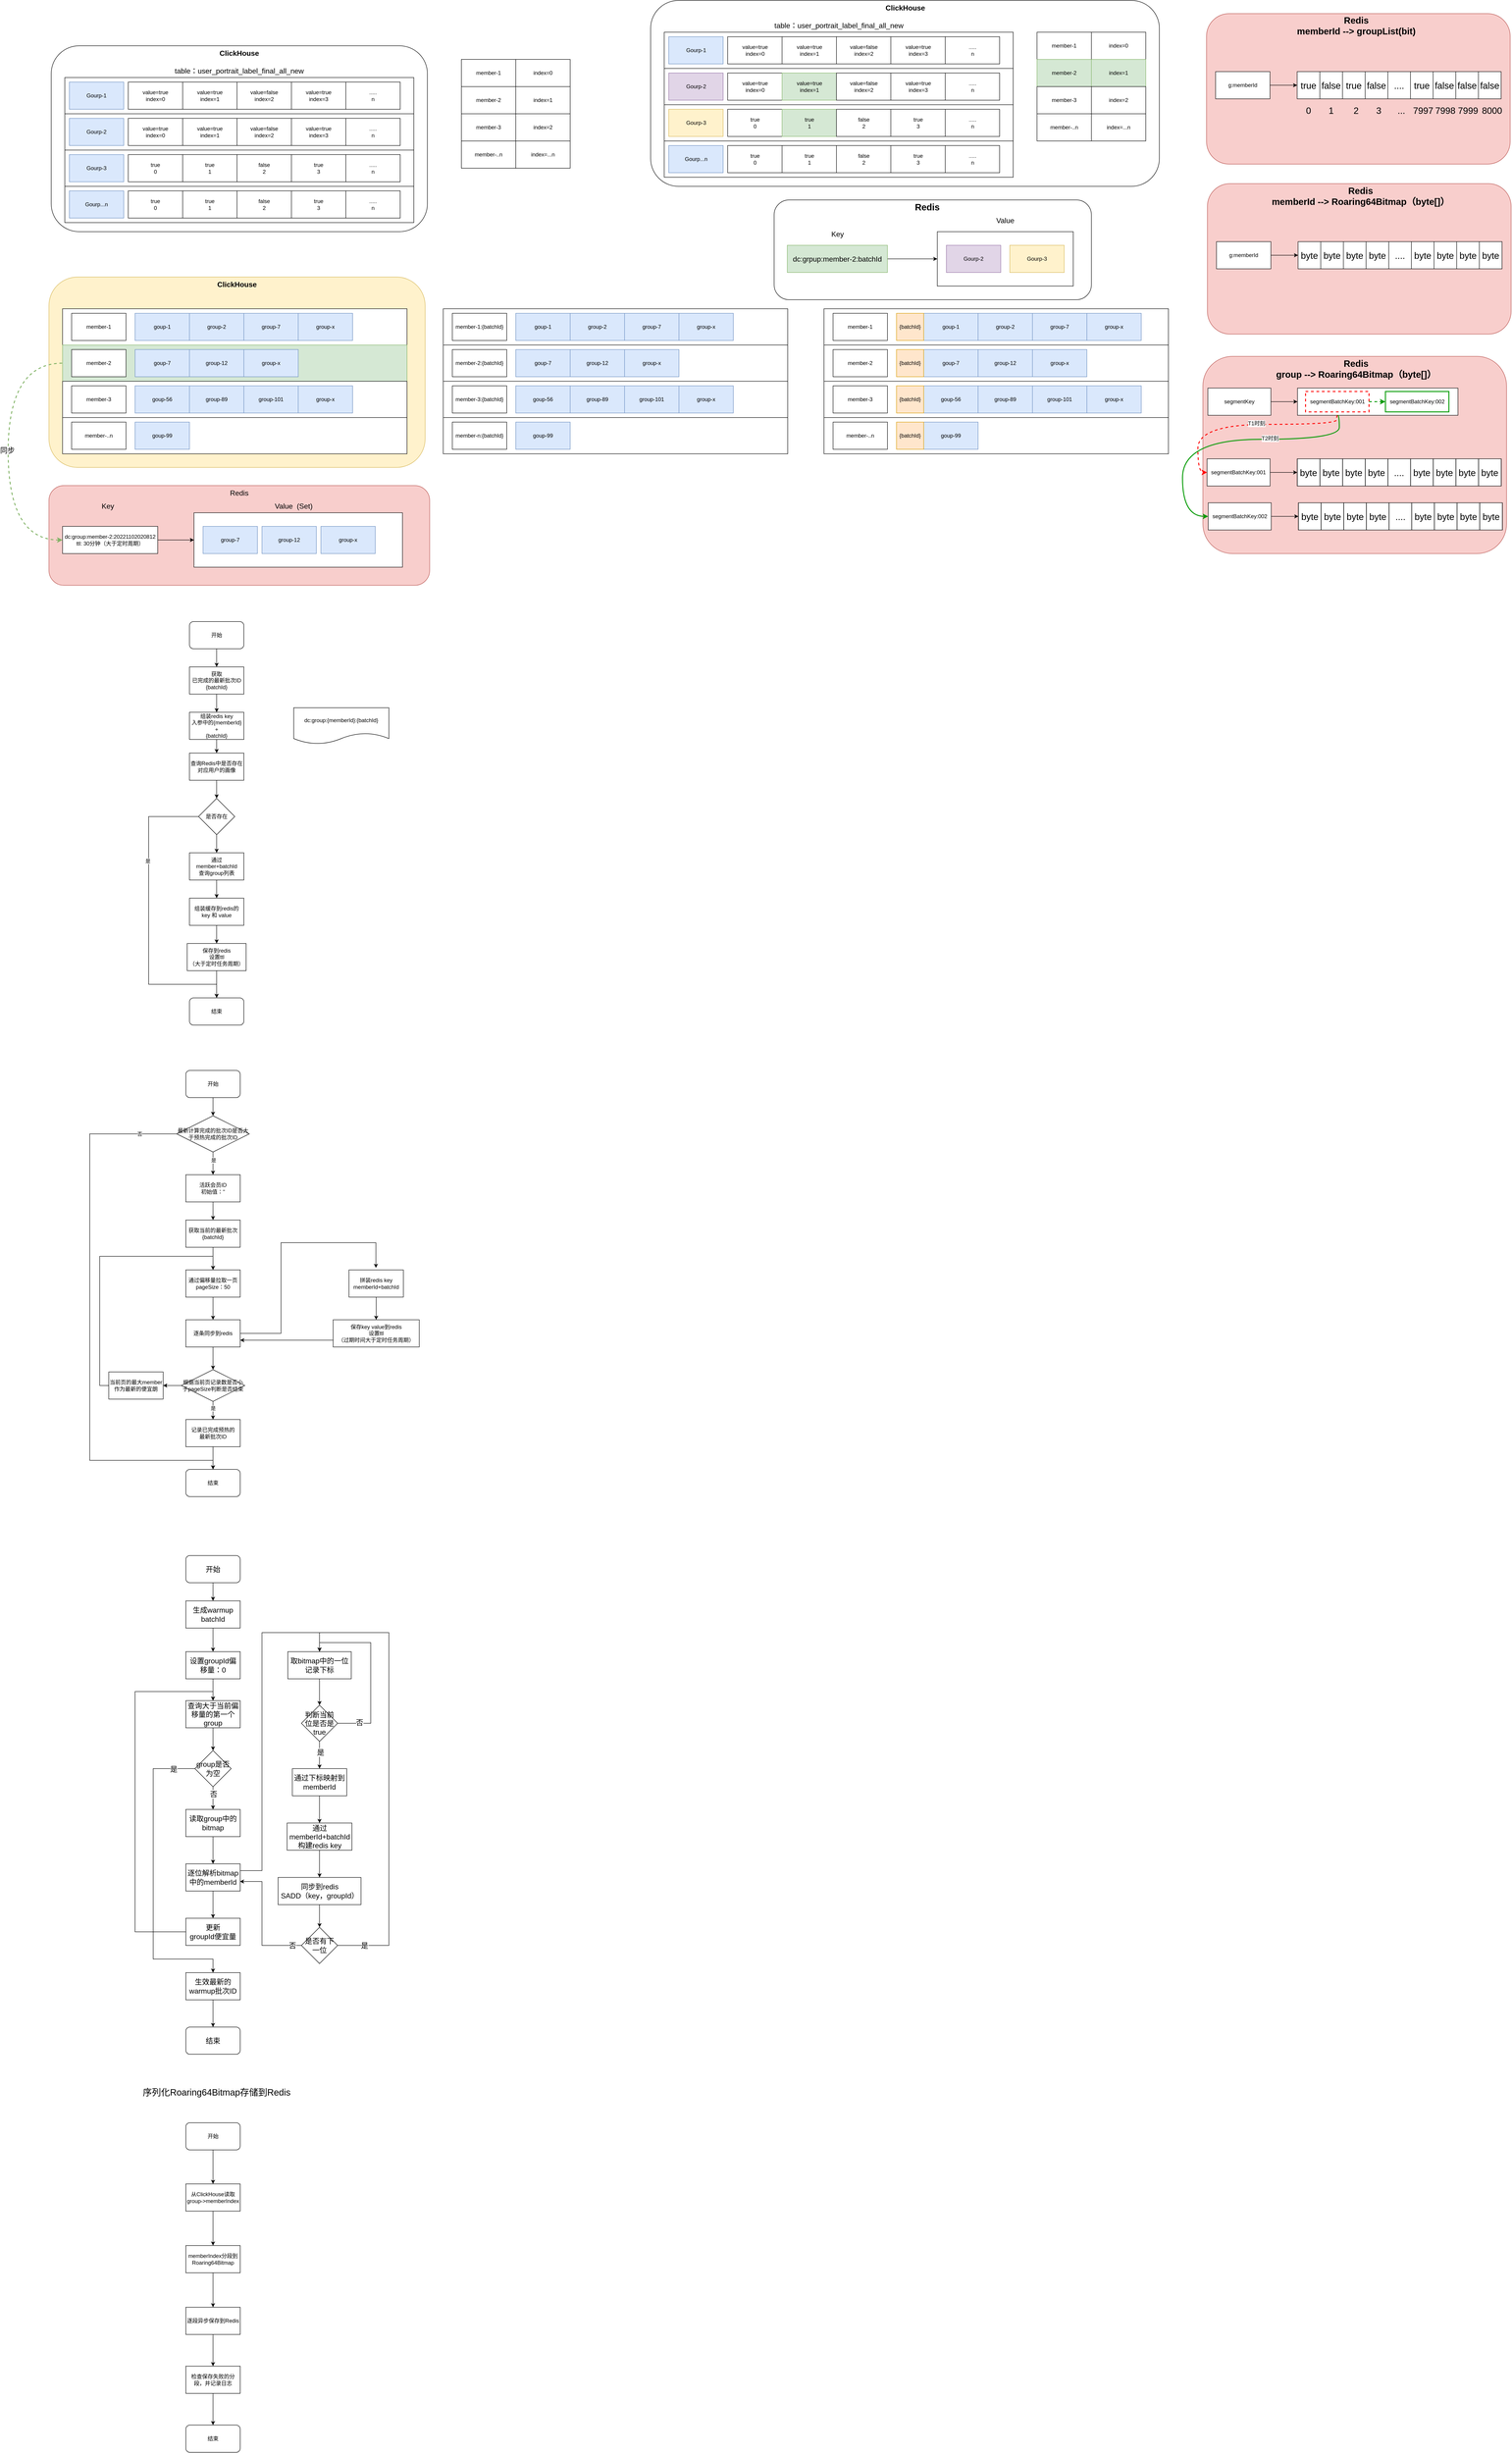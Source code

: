 <mxfile version="20.5.1" type="github">
  <diagram id="GxGMouDFHkgMhzsaOCU6" name="第 1 页">
    <mxGraphModel dx="1718" dy="496" grid="0" gridSize="10" guides="1" tooltips="1" connect="1" arrows="1" fold="1" page="1" pageScale="1" pageWidth="827" pageHeight="1169" math="0" shadow="0">
      <root>
        <mxCell id="0" />
        <mxCell id="1" parent="0" />
        <mxCell id="Yvmjrc3NYy1qL7YYw7nj-63" value="" style="rounded=1;whiteSpace=wrap;html=1;fillColor=#f8cecc;strokeColor=#b85450;" vertex="1" parent="1">
          <mxGeometry x="2556" y="905" width="670" height="435" as="geometry" />
        </mxCell>
        <mxCell id="Yvmjrc3NYy1qL7YYw7nj-98" value="" style="rounded=0;whiteSpace=wrap;html=1;strokeColor=#000000;fontSize=12;fillColor=default;" vertex="1" parent="1">
          <mxGeometry x="2764.75" y="975" width="354" height="60" as="geometry" />
        </mxCell>
        <mxCell id="Yvmjrc3NYy1qL7YYw7nj-2" value="" style="rounded=1;whiteSpace=wrap;html=1;fillColor=#f8cecc;strokeColor=#b85450;" vertex="1" parent="1">
          <mxGeometry x="2564" y="149" width="670" height="332" as="geometry" />
        </mxCell>
        <mxCell id="ymVFFXbmdIwkiD_EwIhI-300" value="" style="rounded=1;whiteSpace=wrap;html=1;fontSize=16;fillColor=none;" parent="1" vertex="1">
          <mxGeometry x="1610" y="560" width="700" height="220" as="geometry" />
        </mxCell>
        <mxCell id="ymVFFXbmdIwkiD_EwIhI-184" value="Redis" style="rounded=1;whiteSpace=wrap;html=1;fontSize=16;verticalAlign=top;fillColor=#f8cecc;strokeColor=#b85450;" parent="1" vertex="1">
          <mxGeometry x="10" y="1190" width="840" height="220" as="geometry" />
        </mxCell>
        <mxCell id="ymVFFXbmdIwkiD_EwIhI-183" value="ClickHouse" style="rounded=1;whiteSpace=wrap;html=1;verticalAlign=top;fontStyle=1;fontSize=16;fillColor=#fff2cc;strokeColor=#d6b656;" parent="1" vertex="1">
          <mxGeometry x="10" y="730" width="830" height="420" as="geometry" />
        </mxCell>
        <mxCell id="ymVFFXbmdIwkiD_EwIhI-59" value="" style="rounded=0;whiteSpace=wrap;html=1;" parent="1" vertex="1">
          <mxGeometry x="40" y="800" width="760" height="80" as="geometry" />
        </mxCell>
        <mxCell id="ymVFFXbmdIwkiD_EwIhI-60" value="member-1" style="rounded=0;whiteSpace=wrap;html=1;" parent="1" vertex="1">
          <mxGeometry x="60" y="810" width="120" height="60" as="geometry" />
        </mxCell>
        <mxCell id="ymVFFXbmdIwkiD_EwIhI-61" value="goup-1" style="rounded=0;whiteSpace=wrap;html=1;fillColor=#dae8fc;strokeColor=#6c8ebf;" parent="1" vertex="1">
          <mxGeometry x="200" y="810" width="120" height="60" as="geometry" />
        </mxCell>
        <mxCell id="ymVFFXbmdIwkiD_EwIhI-62" value="group-2" style="rounded=0;whiteSpace=wrap;html=1;fillColor=#dae8fc;strokeColor=#6c8ebf;" parent="1" vertex="1">
          <mxGeometry x="320" y="810" width="120" height="60" as="geometry" />
        </mxCell>
        <mxCell id="ymVFFXbmdIwkiD_EwIhI-63" value="group-7" style="rounded=0;whiteSpace=wrap;html=1;fillColor=#dae8fc;strokeColor=#6c8ebf;" parent="1" vertex="1">
          <mxGeometry x="440" y="810" width="120" height="60" as="geometry" />
        </mxCell>
        <mxCell id="ymVFFXbmdIwkiD_EwIhI-64" value="group-x" style="rounded=0;whiteSpace=wrap;html=1;fillColor=#dae8fc;strokeColor=#6c8ebf;" parent="1" vertex="1">
          <mxGeometry x="560" y="810" width="120" height="60" as="geometry" />
        </mxCell>
        <mxCell id="ymVFFXbmdIwkiD_EwIhI-65" value="" style="rounded=0;whiteSpace=wrap;html=1;fillColor=#d5e8d4;strokeColor=#82b366;" parent="1" vertex="1">
          <mxGeometry x="40" y="880" width="760" height="80" as="geometry" />
        </mxCell>
        <mxCell id="ymVFFXbmdIwkiD_EwIhI-66" value="member-2" style="rounded=0;whiteSpace=wrap;html=1;" parent="1" vertex="1">
          <mxGeometry x="60" y="890" width="120" height="60" as="geometry" />
        </mxCell>
        <mxCell id="ymVFFXbmdIwkiD_EwIhI-67" value="goup-7" style="rounded=0;whiteSpace=wrap;html=1;fillColor=#dae8fc;strokeColor=#6c8ebf;" parent="1" vertex="1">
          <mxGeometry x="200" y="890" width="120" height="60" as="geometry" />
        </mxCell>
        <mxCell id="ymVFFXbmdIwkiD_EwIhI-68" value="group-12" style="rounded=0;whiteSpace=wrap;html=1;fillColor=#dae8fc;strokeColor=#6c8ebf;" parent="1" vertex="1">
          <mxGeometry x="320" y="890" width="120" height="60" as="geometry" />
        </mxCell>
        <mxCell id="ymVFFXbmdIwkiD_EwIhI-70" value="group-x" style="rounded=0;whiteSpace=wrap;html=1;fillColor=#dae8fc;strokeColor=#6c8ebf;" parent="1" vertex="1">
          <mxGeometry x="440" y="890" width="120" height="60" as="geometry" />
        </mxCell>
        <mxCell id="ymVFFXbmdIwkiD_EwIhI-71" value="" style="rounded=0;whiteSpace=wrap;html=1;" parent="1" vertex="1">
          <mxGeometry x="40" y="960" width="760" height="80" as="geometry" />
        </mxCell>
        <mxCell id="ymVFFXbmdIwkiD_EwIhI-72" value="member-3" style="rounded=0;whiteSpace=wrap;html=1;" parent="1" vertex="1">
          <mxGeometry x="60" y="970" width="120" height="60" as="geometry" />
        </mxCell>
        <mxCell id="ymVFFXbmdIwkiD_EwIhI-73" value="goup-56" style="rounded=0;whiteSpace=wrap;html=1;fillColor=#dae8fc;strokeColor=#6c8ebf;" parent="1" vertex="1">
          <mxGeometry x="200" y="970" width="120" height="60" as="geometry" />
        </mxCell>
        <mxCell id="ymVFFXbmdIwkiD_EwIhI-74" value="group-89" style="rounded=0;whiteSpace=wrap;html=1;fillColor=#dae8fc;strokeColor=#6c8ebf;" parent="1" vertex="1">
          <mxGeometry x="320" y="970" width="120" height="60" as="geometry" />
        </mxCell>
        <mxCell id="ymVFFXbmdIwkiD_EwIhI-75" value="group-101" style="rounded=0;whiteSpace=wrap;html=1;fillColor=#dae8fc;strokeColor=#6c8ebf;" parent="1" vertex="1">
          <mxGeometry x="440" y="970" width="120" height="60" as="geometry" />
        </mxCell>
        <mxCell id="ymVFFXbmdIwkiD_EwIhI-76" value="group-x" style="rounded=0;whiteSpace=wrap;html=1;fillColor=#dae8fc;strokeColor=#6c8ebf;" parent="1" vertex="1">
          <mxGeometry x="560" y="970" width="120" height="60" as="geometry" />
        </mxCell>
        <mxCell id="ymVFFXbmdIwkiD_EwIhI-77" value="" style="rounded=0;whiteSpace=wrap;html=1;" parent="1" vertex="1">
          <mxGeometry x="40" y="1040" width="760" height="80" as="geometry" />
        </mxCell>
        <mxCell id="ymVFFXbmdIwkiD_EwIhI-78" value="member-..n" style="rounded=0;whiteSpace=wrap;html=1;" parent="1" vertex="1">
          <mxGeometry x="60" y="1050" width="120" height="60" as="geometry" />
        </mxCell>
        <mxCell id="ymVFFXbmdIwkiD_EwIhI-79" value="goup-99" style="rounded=0;whiteSpace=wrap;html=1;fillColor=#dae8fc;strokeColor=#6c8ebf;" parent="1" vertex="1">
          <mxGeometry x="200" y="1050" width="120" height="60" as="geometry" />
        </mxCell>
        <mxCell id="ymVFFXbmdIwkiD_EwIhI-85" style="edgeStyle=orthogonalEdgeStyle;rounded=0;orthogonalLoop=1;jettySize=auto;html=1;entryX=0;entryY=0.5;entryDx=0;entryDy=0;" parent="1" source="ymVFFXbmdIwkiD_EwIhI-83" target="ymVFFXbmdIwkiD_EwIhI-84" edge="1">
          <mxGeometry relative="1" as="geometry" />
        </mxCell>
        <mxCell id="ymVFFXbmdIwkiD_EwIhI-187" style="edgeStyle=orthogonalEdgeStyle;rounded=0;orthogonalLoop=1;jettySize=auto;html=1;fontSize=16;curved=1;exitX=0;exitY=0.5;exitDx=0;exitDy=0;startArrow=classic;startFill=1;dashed=1;endArrow=none;endFill=0;fillColor=#d5e8d4;strokeColor=#82b366;strokeWidth=2;" parent="1" source="ymVFFXbmdIwkiD_EwIhI-83" edge="1">
          <mxGeometry relative="1" as="geometry">
            <mxPoint x="40" y="920" as="targetPoint" />
            <Array as="points">
              <mxPoint x="-80" y="1310" />
              <mxPoint x="-80" y="920" />
            </Array>
          </mxGeometry>
        </mxCell>
        <mxCell id="ymVFFXbmdIwkiD_EwIhI-188" value="同步" style="edgeLabel;html=1;align=center;verticalAlign=middle;resizable=0;points=[];fontSize=16;" parent="ymVFFXbmdIwkiD_EwIhI-187" vertex="1" connectable="0">
          <mxGeometry x="0.009" y="2" relative="1" as="geometry">
            <mxPoint as="offset" />
          </mxGeometry>
        </mxCell>
        <mxCell id="ymVFFXbmdIwkiD_EwIhI-83" value="dc:group:member-2:20221102020812&lt;br&gt;ttl: 30分钟（大于定时周期）" style="rounded=0;whiteSpace=wrap;html=1;" parent="1" vertex="1">
          <mxGeometry x="40" y="1280" width="210" height="60" as="geometry" />
        </mxCell>
        <mxCell id="ymVFFXbmdIwkiD_EwIhI-84" value="" style="rounded=0;whiteSpace=wrap;html=1;" parent="1" vertex="1">
          <mxGeometry x="330" y="1250" width="460" height="120" as="geometry" />
        </mxCell>
        <mxCell id="ymVFFXbmdIwkiD_EwIhI-86" value="group-7" style="rounded=0;whiteSpace=wrap;html=1;fillColor=#dae8fc;strokeColor=#6c8ebf;" parent="1" vertex="1">
          <mxGeometry x="350" y="1280" width="120" height="60" as="geometry" />
        </mxCell>
        <mxCell id="ymVFFXbmdIwkiD_EwIhI-87" value="group-12" style="rounded=0;whiteSpace=wrap;html=1;fillColor=#dae8fc;strokeColor=#6c8ebf;" parent="1" vertex="1">
          <mxGeometry x="480" y="1280" width="120" height="60" as="geometry" />
        </mxCell>
        <mxCell id="ymVFFXbmdIwkiD_EwIhI-88" value="group-x" style="rounded=0;whiteSpace=wrap;html=1;fillColor=#dae8fc;strokeColor=#6c8ebf;" parent="1" vertex="1">
          <mxGeometry x="610" y="1280" width="120" height="60" as="geometry" />
        </mxCell>
        <mxCell id="ymVFFXbmdIwkiD_EwIhI-96" style="edgeStyle=orthogonalEdgeStyle;rounded=0;orthogonalLoop=1;jettySize=auto;html=1;entryX=0.5;entryY=0;entryDx=0;entryDy=0;" parent="1" source="ymVFFXbmdIwkiD_EwIhI-89" target="ymVFFXbmdIwkiD_EwIhI-90" edge="1">
          <mxGeometry relative="1" as="geometry" />
        </mxCell>
        <mxCell id="ymVFFXbmdIwkiD_EwIhI-89" value="开始" style="rounded=1;whiteSpace=wrap;html=1;" parent="1" vertex="1">
          <mxGeometry x="320" y="1490" width="120" height="60" as="geometry" />
        </mxCell>
        <mxCell id="ymVFFXbmdIwkiD_EwIhI-97" style="edgeStyle=orthogonalEdgeStyle;rounded=0;orthogonalLoop=1;jettySize=auto;html=1;entryX=0.5;entryY=0;entryDx=0;entryDy=0;" parent="1" source="ymVFFXbmdIwkiD_EwIhI-90" target="ymVFFXbmdIwkiD_EwIhI-91" edge="1">
          <mxGeometry relative="1" as="geometry" />
        </mxCell>
        <mxCell id="ymVFFXbmdIwkiD_EwIhI-90" value="获取&lt;br&gt;已完成的最新批次ID&lt;br&gt;{batchId}" style="rounded=0;whiteSpace=wrap;html=1;" parent="1" vertex="1">
          <mxGeometry x="320" y="1590" width="120" height="60" as="geometry" />
        </mxCell>
        <mxCell id="ymVFFXbmdIwkiD_EwIhI-98" style="edgeStyle=orthogonalEdgeStyle;rounded=0;orthogonalLoop=1;jettySize=auto;html=1;entryX=0.5;entryY=0;entryDx=0;entryDy=0;" parent="1" source="ymVFFXbmdIwkiD_EwIhI-91" target="ymVFFXbmdIwkiD_EwIhI-93" edge="1">
          <mxGeometry relative="1" as="geometry" />
        </mxCell>
        <mxCell id="ymVFFXbmdIwkiD_EwIhI-91" value="组装redis key&lt;br&gt;入参中的{memberId}&lt;br&gt;+&lt;br&gt;{batchId}" style="rounded=0;whiteSpace=wrap;html=1;" parent="1" vertex="1">
          <mxGeometry x="320" y="1690" width="120" height="60" as="geometry" />
        </mxCell>
        <mxCell id="ymVFFXbmdIwkiD_EwIhI-92" value="dc:group:{memberId}:{batchId}" style="shape=document;whiteSpace=wrap;html=1;boundedLbl=1;" parent="1" vertex="1">
          <mxGeometry x="550" y="1680" width="210" height="80" as="geometry" />
        </mxCell>
        <mxCell id="ymVFFXbmdIwkiD_EwIhI-99" style="edgeStyle=orthogonalEdgeStyle;rounded=0;orthogonalLoop=1;jettySize=auto;html=1;entryX=0.5;entryY=0;entryDx=0;entryDy=0;" parent="1" source="ymVFFXbmdIwkiD_EwIhI-93" target="ymVFFXbmdIwkiD_EwIhI-94" edge="1">
          <mxGeometry relative="1" as="geometry" />
        </mxCell>
        <mxCell id="ymVFFXbmdIwkiD_EwIhI-93" value="查询Redis中是否存在对应用户的画像" style="rounded=0;whiteSpace=wrap;html=1;" parent="1" vertex="1">
          <mxGeometry x="320" y="1780" width="120" height="60" as="geometry" />
        </mxCell>
        <mxCell id="ymVFFXbmdIwkiD_EwIhI-100" style="edgeStyle=orthogonalEdgeStyle;rounded=0;orthogonalLoop=1;jettySize=auto;html=1;entryX=0.5;entryY=0;entryDx=0;entryDy=0;" parent="1" source="ymVFFXbmdIwkiD_EwIhI-94" target="ymVFFXbmdIwkiD_EwIhI-95" edge="1">
          <mxGeometry relative="1" as="geometry">
            <Array as="points">
              <mxPoint x="230" y="1920" />
              <mxPoint x="230" y="2290" />
              <mxPoint x="380" y="2290" />
            </Array>
          </mxGeometry>
        </mxCell>
        <mxCell id="ymVFFXbmdIwkiD_EwIhI-101" value="是" style="edgeLabel;html=1;align=center;verticalAlign=middle;resizable=0;points=[];" parent="ymVFFXbmdIwkiD_EwIhI-100" vertex="1" connectable="0">
          <mxGeometry x="-0.37" y="-2" relative="1" as="geometry">
            <mxPoint as="offset" />
          </mxGeometry>
        </mxCell>
        <mxCell id="ymVFFXbmdIwkiD_EwIhI-147" style="edgeStyle=orthogonalEdgeStyle;rounded=0;orthogonalLoop=1;jettySize=auto;html=1;entryX=0.5;entryY=0;entryDx=0;entryDy=0;" parent="1" source="ymVFFXbmdIwkiD_EwIhI-94" target="ymVFFXbmdIwkiD_EwIhI-102" edge="1">
          <mxGeometry relative="1" as="geometry" />
        </mxCell>
        <mxCell id="ymVFFXbmdIwkiD_EwIhI-94" value="是否存在" style="rhombus;whiteSpace=wrap;html=1;" parent="1" vertex="1">
          <mxGeometry x="340" y="1880" width="80" height="80" as="geometry" />
        </mxCell>
        <mxCell id="ymVFFXbmdIwkiD_EwIhI-95" value="结束" style="rounded=1;whiteSpace=wrap;html=1;" parent="1" vertex="1">
          <mxGeometry x="320" y="2320" width="120" height="60" as="geometry" />
        </mxCell>
        <mxCell id="ymVFFXbmdIwkiD_EwIhI-149" style="edgeStyle=orthogonalEdgeStyle;rounded=0;orthogonalLoop=1;jettySize=auto;html=1;entryX=0.5;entryY=0;entryDx=0;entryDy=0;" parent="1" source="ymVFFXbmdIwkiD_EwIhI-102" target="ymVFFXbmdIwkiD_EwIhI-148" edge="1">
          <mxGeometry relative="1" as="geometry" />
        </mxCell>
        <mxCell id="ymVFFXbmdIwkiD_EwIhI-102" value="通过&lt;br&gt;member+batchId&lt;br&gt;查询group列表" style="rounded=0;whiteSpace=wrap;html=1;" parent="1" vertex="1">
          <mxGeometry x="320" y="2000" width="120" height="60" as="geometry" />
        </mxCell>
        <mxCell id="ymVFFXbmdIwkiD_EwIhI-103" value="" style="rounded=0;whiteSpace=wrap;html=1;" parent="1" vertex="1">
          <mxGeometry x="880" y="800" width="760" height="80" as="geometry" />
        </mxCell>
        <mxCell id="ymVFFXbmdIwkiD_EwIhI-104" value="member-1:{batchId}" style="rounded=0;whiteSpace=wrap;html=1;" parent="1" vertex="1">
          <mxGeometry x="900" y="810" width="120" height="60" as="geometry" />
        </mxCell>
        <mxCell id="ymVFFXbmdIwkiD_EwIhI-105" value="goup-1" style="rounded=0;whiteSpace=wrap;html=1;fillColor=#dae8fc;strokeColor=#6c8ebf;" parent="1" vertex="1">
          <mxGeometry x="1040" y="810" width="120" height="60" as="geometry" />
        </mxCell>
        <mxCell id="ymVFFXbmdIwkiD_EwIhI-106" value="group-2" style="rounded=0;whiteSpace=wrap;html=1;fillColor=#dae8fc;strokeColor=#6c8ebf;" parent="1" vertex="1">
          <mxGeometry x="1160" y="810" width="120" height="60" as="geometry" />
        </mxCell>
        <mxCell id="ymVFFXbmdIwkiD_EwIhI-107" value="group-7" style="rounded=0;whiteSpace=wrap;html=1;fillColor=#dae8fc;strokeColor=#6c8ebf;" parent="1" vertex="1">
          <mxGeometry x="1280" y="810" width="120" height="60" as="geometry" />
        </mxCell>
        <mxCell id="ymVFFXbmdIwkiD_EwIhI-108" value="group-x" style="rounded=0;whiteSpace=wrap;html=1;fillColor=#dae8fc;strokeColor=#6c8ebf;" parent="1" vertex="1">
          <mxGeometry x="1400" y="810" width="120" height="60" as="geometry" />
        </mxCell>
        <mxCell id="ymVFFXbmdIwkiD_EwIhI-109" value="" style="rounded=0;whiteSpace=wrap;html=1;" parent="1" vertex="1">
          <mxGeometry x="880" y="880" width="760" height="80" as="geometry" />
        </mxCell>
        <mxCell id="ymVFFXbmdIwkiD_EwIhI-110" value="member-2:{batchId}" style="rounded=0;whiteSpace=wrap;html=1;" parent="1" vertex="1">
          <mxGeometry x="900" y="890" width="120" height="60" as="geometry" />
        </mxCell>
        <mxCell id="ymVFFXbmdIwkiD_EwIhI-111" value="goup-7" style="rounded=0;whiteSpace=wrap;html=1;fillColor=#dae8fc;strokeColor=#6c8ebf;" parent="1" vertex="1">
          <mxGeometry x="1040" y="890" width="120" height="60" as="geometry" />
        </mxCell>
        <mxCell id="ymVFFXbmdIwkiD_EwIhI-112" value="group-12" style="rounded=0;whiteSpace=wrap;html=1;fillColor=#dae8fc;strokeColor=#6c8ebf;" parent="1" vertex="1">
          <mxGeometry x="1160" y="890" width="120" height="60" as="geometry" />
        </mxCell>
        <mxCell id="ymVFFXbmdIwkiD_EwIhI-113" value="group-x" style="rounded=0;whiteSpace=wrap;html=1;fillColor=#dae8fc;strokeColor=#6c8ebf;" parent="1" vertex="1">
          <mxGeometry x="1280" y="890" width="120" height="60" as="geometry" />
        </mxCell>
        <mxCell id="ymVFFXbmdIwkiD_EwIhI-114" value="" style="rounded=0;whiteSpace=wrap;html=1;" parent="1" vertex="1">
          <mxGeometry x="880" y="960" width="760" height="80" as="geometry" />
        </mxCell>
        <mxCell id="ymVFFXbmdIwkiD_EwIhI-115" value="member-3:{batchId}" style="rounded=0;whiteSpace=wrap;html=1;" parent="1" vertex="1">
          <mxGeometry x="900" y="970" width="120" height="60" as="geometry" />
        </mxCell>
        <mxCell id="ymVFFXbmdIwkiD_EwIhI-116" value="goup-56" style="rounded=0;whiteSpace=wrap;html=1;fillColor=#dae8fc;strokeColor=#6c8ebf;" parent="1" vertex="1">
          <mxGeometry x="1040" y="970" width="120" height="60" as="geometry" />
        </mxCell>
        <mxCell id="ymVFFXbmdIwkiD_EwIhI-117" value="group-89" style="rounded=0;whiteSpace=wrap;html=1;fillColor=#dae8fc;strokeColor=#6c8ebf;" parent="1" vertex="1">
          <mxGeometry x="1160" y="970" width="120" height="60" as="geometry" />
        </mxCell>
        <mxCell id="ymVFFXbmdIwkiD_EwIhI-118" value="group-101" style="rounded=0;whiteSpace=wrap;html=1;fillColor=#dae8fc;strokeColor=#6c8ebf;" parent="1" vertex="1">
          <mxGeometry x="1280" y="970" width="120" height="60" as="geometry" />
        </mxCell>
        <mxCell id="ymVFFXbmdIwkiD_EwIhI-119" value="group-x" style="rounded=0;whiteSpace=wrap;html=1;fillColor=#dae8fc;strokeColor=#6c8ebf;" parent="1" vertex="1">
          <mxGeometry x="1400" y="970" width="120" height="60" as="geometry" />
        </mxCell>
        <mxCell id="ymVFFXbmdIwkiD_EwIhI-120" value="" style="rounded=0;whiteSpace=wrap;html=1;" parent="1" vertex="1">
          <mxGeometry x="880" y="1040" width="760" height="80" as="geometry" />
        </mxCell>
        <mxCell id="ymVFFXbmdIwkiD_EwIhI-121" value="member-n:{batchId}" style="rounded=0;whiteSpace=wrap;html=1;" parent="1" vertex="1">
          <mxGeometry x="900" y="1050" width="120" height="60" as="geometry" />
        </mxCell>
        <mxCell id="ymVFFXbmdIwkiD_EwIhI-122" value="goup-99" style="rounded=0;whiteSpace=wrap;html=1;fillColor=#dae8fc;strokeColor=#6c8ebf;" parent="1" vertex="1">
          <mxGeometry x="1040" y="1050" width="120" height="60" as="geometry" />
        </mxCell>
        <mxCell id="ymVFFXbmdIwkiD_EwIhI-123" value="" style="rounded=0;whiteSpace=wrap;html=1;" parent="1" vertex="1">
          <mxGeometry x="1720" y="800" width="760" height="80" as="geometry" />
        </mxCell>
        <mxCell id="ymVFFXbmdIwkiD_EwIhI-124" value="member-1" style="rounded=0;whiteSpace=wrap;html=1;" parent="1" vertex="1">
          <mxGeometry x="1740" y="810" width="120" height="60" as="geometry" />
        </mxCell>
        <mxCell id="ymVFFXbmdIwkiD_EwIhI-125" value="goup-1" style="rounded=0;whiteSpace=wrap;html=1;fillColor=#dae8fc;strokeColor=#6c8ebf;" parent="1" vertex="1">
          <mxGeometry x="1940" y="810" width="120" height="60" as="geometry" />
        </mxCell>
        <mxCell id="ymVFFXbmdIwkiD_EwIhI-126" value="group-2" style="rounded=0;whiteSpace=wrap;html=1;fillColor=#dae8fc;strokeColor=#6c8ebf;" parent="1" vertex="1">
          <mxGeometry x="2060" y="810" width="120" height="60" as="geometry" />
        </mxCell>
        <mxCell id="ymVFFXbmdIwkiD_EwIhI-127" value="group-7" style="rounded=0;whiteSpace=wrap;html=1;fillColor=#dae8fc;strokeColor=#6c8ebf;" parent="1" vertex="1">
          <mxGeometry x="2180" y="810" width="120" height="60" as="geometry" />
        </mxCell>
        <mxCell id="ymVFFXbmdIwkiD_EwIhI-128" value="group-x" style="rounded=0;whiteSpace=wrap;html=1;fillColor=#dae8fc;strokeColor=#6c8ebf;" parent="1" vertex="1">
          <mxGeometry x="2300" y="810" width="120" height="60" as="geometry" />
        </mxCell>
        <mxCell id="ymVFFXbmdIwkiD_EwIhI-129" value="" style="rounded=0;whiteSpace=wrap;html=1;" parent="1" vertex="1">
          <mxGeometry x="1720" y="880" width="760" height="80" as="geometry" />
        </mxCell>
        <mxCell id="ymVFFXbmdIwkiD_EwIhI-130" value="member-2" style="rounded=0;whiteSpace=wrap;html=1;" parent="1" vertex="1">
          <mxGeometry x="1740" y="890" width="120" height="60" as="geometry" />
        </mxCell>
        <mxCell id="ymVFFXbmdIwkiD_EwIhI-131" value="goup-7" style="rounded=0;whiteSpace=wrap;html=1;fillColor=#dae8fc;strokeColor=#6c8ebf;" parent="1" vertex="1">
          <mxGeometry x="1940" y="890" width="120" height="60" as="geometry" />
        </mxCell>
        <mxCell id="ymVFFXbmdIwkiD_EwIhI-132" value="group-12" style="rounded=0;whiteSpace=wrap;html=1;fillColor=#dae8fc;strokeColor=#6c8ebf;" parent="1" vertex="1">
          <mxGeometry x="2060" y="890" width="120" height="60" as="geometry" />
        </mxCell>
        <mxCell id="ymVFFXbmdIwkiD_EwIhI-133" value="group-x" style="rounded=0;whiteSpace=wrap;html=1;fillColor=#dae8fc;strokeColor=#6c8ebf;" parent="1" vertex="1">
          <mxGeometry x="2180" y="890" width="120" height="60" as="geometry" />
        </mxCell>
        <mxCell id="ymVFFXbmdIwkiD_EwIhI-134" value="" style="rounded=0;whiteSpace=wrap;html=1;" parent="1" vertex="1">
          <mxGeometry x="1720" y="960" width="760" height="80" as="geometry" />
        </mxCell>
        <mxCell id="ymVFFXbmdIwkiD_EwIhI-135" value="member-3" style="rounded=0;whiteSpace=wrap;html=1;" parent="1" vertex="1">
          <mxGeometry x="1740" y="970" width="120" height="60" as="geometry" />
        </mxCell>
        <mxCell id="ymVFFXbmdIwkiD_EwIhI-136" value="goup-56" style="rounded=0;whiteSpace=wrap;html=1;fillColor=#dae8fc;strokeColor=#6c8ebf;" parent="1" vertex="1">
          <mxGeometry x="1940" y="970" width="120" height="60" as="geometry" />
        </mxCell>
        <mxCell id="ymVFFXbmdIwkiD_EwIhI-137" value="group-89" style="rounded=0;whiteSpace=wrap;html=1;fillColor=#dae8fc;strokeColor=#6c8ebf;" parent="1" vertex="1">
          <mxGeometry x="2060" y="970" width="120" height="60" as="geometry" />
        </mxCell>
        <mxCell id="ymVFFXbmdIwkiD_EwIhI-138" value="group-101" style="rounded=0;whiteSpace=wrap;html=1;fillColor=#dae8fc;strokeColor=#6c8ebf;" parent="1" vertex="1">
          <mxGeometry x="2180" y="970" width="120" height="60" as="geometry" />
        </mxCell>
        <mxCell id="ymVFFXbmdIwkiD_EwIhI-139" value="group-x" style="rounded=0;whiteSpace=wrap;html=1;fillColor=#dae8fc;strokeColor=#6c8ebf;" parent="1" vertex="1">
          <mxGeometry x="2300" y="970" width="120" height="60" as="geometry" />
        </mxCell>
        <mxCell id="ymVFFXbmdIwkiD_EwIhI-140" value="" style="rounded=0;whiteSpace=wrap;html=1;" parent="1" vertex="1">
          <mxGeometry x="1720" y="1040" width="760" height="80" as="geometry" />
        </mxCell>
        <mxCell id="ymVFFXbmdIwkiD_EwIhI-141" value="member-..n" style="rounded=0;whiteSpace=wrap;html=1;" parent="1" vertex="1">
          <mxGeometry x="1740" y="1050" width="120" height="60" as="geometry" />
        </mxCell>
        <mxCell id="ymVFFXbmdIwkiD_EwIhI-142" value="goup-99" style="rounded=0;whiteSpace=wrap;html=1;fillColor=#dae8fc;strokeColor=#6c8ebf;" parent="1" vertex="1">
          <mxGeometry x="1940" y="1050" width="120" height="60" as="geometry" />
        </mxCell>
        <mxCell id="ymVFFXbmdIwkiD_EwIhI-143" value="{batchId}" style="rounded=0;whiteSpace=wrap;html=1;fillColor=#ffe6cc;strokeColor=#d79b00;" parent="1" vertex="1">
          <mxGeometry x="1880" y="810" width="60" height="60" as="geometry" />
        </mxCell>
        <mxCell id="ymVFFXbmdIwkiD_EwIhI-144" value="{batchId}" style="rounded=0;whiteSpace=wrap;html=1;fillColor=#ffe6cc;strokeColor=#d79b00;" parent="1" vertex="1">
          <mxGeometry x="1880" y="890" width="60" height="60" as="geometry" />
        </mxCell>
        <mxCell id="ymVFFXbmdIwkiD_EwIhI-145" value="{batchId}" style="rounded=0;whiteSpace=wrap;html=1;fillColor=#ffe6cc;strokeColor=#d79b00;" parent="1" vertex="1">
          <mxGeometry x="1880" y="970" width="60" height="60" as="geometry" />
        </mxCell>
        <mxCell id="ymVFFXbmdIwkiD_EwIhI-146" value="{batchId}" style="rounded=0;whiteSpace=wrap;html=1;fillColor=#ffe6cc;strokeColor=#d79b00;" parent="1" vertex="1">
          <mxGeometry x="1880" y="1050" width="60" height="60" as="geometry" />
        </mxCell>
        <mxCell id="ymVFFXbmdIwkiD_EwIhI-151" style="edgeStyle=orthogonalEdgeStyle;rounded=0;orthogonalLoop=1;jettySize=auto;html=1;entryX=0.5;entryY=0;entryDx=0;entryDy=0;" parent="1" source="ymVFFXbmdIwkiD_EwIhI-148" target="ymVFFXbmdIwkiD_EwIhI-150" edge="1">
          <mxGeometry relative="1" as="geometry" />
        </mxCell>
        <mxCell id="ymVFFXbmdIwkiD_EwIhI-148" value="组装缓存到redis的&lt;br&gt;key 和 value" style="rounded=0;whiteSpace=wrap;html=1;" parent="1" vertex="1">
          <mxGeometry x="320" y="2100" width="120" height="60" as="geometry" />
        </mxCell>
        <mxCell id="ymVFFXbmdIwkiD_EwIhI-152" style="edgeStyle=orthogonalEdgeStyle;rounded=0;orthogonalLoop=1;jettySize=auto;html=1;entryX=0.5;entryY=0;entryDx=0;entryDy=0;" parent="1" source="ymVFFXbmdIwkiD_EwIhI-150" target="ymVFFXbmdIwkiD_EwIhI-95" edge="1">
          <mxGeometry relative="1" as="geometry" />
        </mxCell>
        <mxCell id="ymVFFXbmdIwkiD_EwIhI-150" value="保存到redis&lt;br&gt;设置ttl&lt;br&gt;（大于定时任务周期）" style="rounded=0;whiteSpace=wrap;html=1;" parent="1" vertex="1">
          <mxGeometry x="315" y="2200" width="130" height="60" as="geometry" />
        </mxCell>
        <mxCell id="ymVFFXbmdIwkiD_EwIhI-180" style="edgeStyle=orthogonalEdgeStyle;rounded=0;orthogonalLoop=1;jettySize=auto;html=1;entryX=0.5;entryY=0;entryDx=0;entryDy=0;" parent="1" source="ymVFFXbmdIwkiD_EwIhI-153" target="ymVFFXbmdIwkiD_EwIhI-177" edge="1">
          <mxGeometry relative="1" as="geometry" />
        </mxCell>
        <mxCell id="ymVFFXbmdIwkiD_EwIhI-153" value="开始" style="rounded=1;whiteSpace=wrap;html=1;" parent="1" vertex="1">
          <mxGeometry x="312" y="2480" width="120" height="60" as="geometry" />
        </mxCell>
        <mxCell id="ymVFFXbmdIwkiD_EwIhI-174" style="edgeStyle=orthogonalEdgeStyle;rounded=0;orthogonalLoop=1;jettySize=auto;html=1;entryX=0.5;entryY=0;entryDx=0;entryDy=0;" parent="1" source="ymVFFXbmdIwkiD_EwIhI-154" target="ymVFFXbmdIwkiD_EwIhI-156" edge="1">
          <mxGeometry relative="1" as="geometry" />
        </mxCell>
        <mxCell id="ymVFFXbmdIwkiD_EwIhI-154" value="活跃会员ID&lt;br&gt;初始值：&#39;&#39;" style="rounded=0;whiteSpace=wrap;html=1;" parent="1" vertex="1">
          <mxGeometry x="312" y="2710" width="120" height="60" as="geometry" />
        </mxCell>
        <mxCell id="ymVFFXbmdIwkiD_EwIhI-172" style="edgeStyle=orthogonalEdgeStyle;rounded=0;orthogonalLoop=1;jettySize=auto;html=1;entryX=0.5;entryY=0;entryDx=0;entryDy=0;" parent="1" source="ymVFFXbmdIwkiD_EwIhI-155" target="ymVFFXbmdIwkiD_EwIhI-157" edge="1">
          <mxGeometry relative="1" as="geometry" />
        </mxCell>
        <mxCell id="ymVFFXbmdIwkiD_EwIhI-155" value="通过偏移量拉取一页&lt;br&gt;pageSize：50" style="rounded=0;whiteSpace=wrap;html=1;" parent="1" vertex="1">
          <mxGeometry x="312" y="2920" width="120" height="60" as="geometry" />
        </mxCell>
        <mxCell id="ymVFFXbmdIwkiD_EwIhI-175" style="edgeStyle=orthogonalEdgeStyle;rounded=0;orthogonalLoop=1;jettySize=auto;html=1;entryX=0.5;entryY=0;entryDx=0;entryDy=0;" parent="1" source="ymVFFXbmdIwkiD_EwIhI-156" target="ymVFFXbmdIwkiD_EwIhI-155" edge="1">
          <mxGeometry relative="1" as="geometry" />
        </mxCell>
        <mxCell id="ymVFFXbmdIwkiD_EwIhI-156" value="获取当前的最新批次&lt;br&gt;{batchId}" style="rounded=0;whiteSpace=wrap;html=1;" parent="1" vertex="1">
          <mxGeometry x="312" y="2810" width="120" height="60" as="geometry" />
        </mxCell>
        <mxCell id="ymVFFXbmdIwkiD_EwIhI-160" style="edgeStyle=orthogonalEdgeStyle;rounded=0;orthogonalLoop=1;jettySize=auto;html=1;entryX=0.495;entryY=-0.076;entryDx=0;entryDy=0;entryPerimeter=0;" parent="1" source="ymVFFXbmdIwkiD_EwIhI-157" target="ymVFFXbmdIwkiD_EwIhI-158" edge="1">
          <mxGeometry relative="1" as="geometry">
            <Array as="points">
              <mxPoint x="522" y="3060" />
              <mxPoint x="522" y="2860" />
              <mxPoint x="731" y="2860" />
            </Array>
          </mxGeometry>
        </mxCell>
        <mxCell id="ymVFFXbmdIwkiD_EwIhI-173" style="edgeStyle=orthogonalEdgeStyle;rounded=0;orthogonalLoop=1;jettySize=auto;html=1;entryX=0.5;entryY=0;entryDx=0;entryDy=0;" parent="1" source="ymVFFXbmdIwkiD_EwIhI-157" target="ymVFFXbmdIwkiD_EwIhI-163" edge="1">
          <mxGeometry relative="1" as="geometry" />
        </mxCell>
        <mxCell id="ymVFFXbmdIwkiD_EwIhI-157" value="逐条同步到redis" style="rounded=0;whiteSpace=wrap;html=1;" parent="1" vertex="1">
          <mxGeometry x="312" y="3030" width="120" height="60" as="geometry" />
        </mxCell>
        <mxCell id="ymVFFXbmdIwkiD_EwIhI-161" style="edgeStyle=orthogonalEdgeStyle;rounded=0;orthogonalLoop=1;jettySize=auto;html=1;entryX=0.5;entryY=0;entryDx=0;entryDy=0;" parent="1" source="ymVFFXbmdIwkiD_EwIhI-158" target="ymVFFXbmdIwkiD_EwIhI-159" edge="1">
          <mxGeometry relative="1" as="geometry" />
        </mxCell>
        <mxCell id="ymVFFXbmdIwkiD_EwIhI-158" value="拼装redis key&lt;br&gt;memberId+batchId" style="rounded=0;whiteSpace=wrap;html=1;" parent="1" vertex="1">
          <mxGeometry x="672" y="2920" width="120" height="60" as="geometry" />
        </mxCell>
        <mxCell id="ymVFFXbmdIwkiD_EwIhI-162" style="edgeStyle=orthogonalEdgeStyle;rounded=0;orthogonalLoop=1;jettySize=auto;html=1;entryX=1;entryY=0.75;entryDx=0;entryDy=0;exitX=0;exitY=0.75;exitDx=0;exitDy=0;" parent="1" source="ymVFFXbmdIwkiD_EwIhI-159" target="ymVFFXbmdIwkiD_EwIhI-157" edge="1">
          <mxGeometry relative="1" as="geometry" />
        </mxCell>
        <mxCell id="ymVFFXbmdIwkiD_EwIhI-159" value="保存key value到redis&lt;br&gt;设置ttl&lt;br&gt;（过期时间大于定时任务周期）" style="rounded=0;whiteSpace=wrap;html=1;" parent="1" vertex="1">
          <mxGeometry x="637" y="3030" width="190" height="60" as="geometry" />
        </mxCell>
        <mxCell id="ymVFFXbmdIwkiD_EwIhI-167" style="edgeStyle=orthogonalEdgeStyle;rounded=0;orthogonalLoop=1;jettySize=auto;html=1;" parent="1" source="ymVFFXbmdIwkiD_EwIhI-163" target="ymVFFXbmdIwkiD_EwIhI-165" edge="1">
          <mxGeometry relative="1" as="geometry" />
        </mxCell>
        <mxCell id="ymVFFXbmdIwkiD_EwIhI-168" value="是" style="edgeLabel;html=1;align=center;verticalAlign=middle;resizable=0;points=[];" parent="ymVFFXbmdIwkiD_EwIhI-167" vertex="1" connectable="0">
          <mxGeometry x="-0.282" relative="1" as="geometry">
            <mxPoint as="offset" />
          </mxGeometry>
        </mxCell>
        <mxCell id="ymVFFXbmdIwkiD_EwIhI-169" style="edgeStyle=orthogonalEdgeStyle;rounded=0;orthogonalLoop=1;jettySize=auto;html=1;" parent="1" source="ymVFFXbmdIwkiD_EwIhI-163" target="ymVFFXbmdIwkiD_EwIhI-170" edge="1">
          <mxGeometry relative="1" as="geometry">
            <mxPoint x="202" y="3175" as="targetPoint" />
          </mxGeometry>
        </mxCell>
        <mxCell id="ymVFFXbmdIwkiD_EwIhI-163" value="根据当前页记录数是否小于pageSize判断是否结束" style="rhombus;whiteSpace=wrap;html=1;" parent="1" vertex="1">
          <mxGeometry x="302" y="3140" width="140" height="70" as="geometry" />
        </mxCell>
        <mxCell id="ymVFFXbmdIwkiD_EwIhI-164" value="结束" style="rounded=1;whiteSpace=wrap;html=1;" parent="1" vertex="1">
          <mxGeometry x="312" y="3360" width="120" height="60" as="geometry" />
        </mxCell>
        <mxCell id="ymVFFXbmdIwkiD_EwIhI-176" style="edgeStyle=orthogonalEdgeStyle;rounded=0;orthogonalLoop=1;jettySize=auto;html=1;entryX=0.5;entryY=0;entryDx=0;entryDy=0;" parent="1" source="ymVFFXbmdIwkiD_EwIhI-165" target="ymVFFXbmdIwkiD_EwIhI-164" edge="1">
          <mxGeometry relative="1" as="geometry" />
        </mxCell>
        <mxCell id="ymVFFXbmdIwkiD_EwIhI-165" value="记录已完成预热的&lt;br&gt;最新批次ID" style="rounded=0;whiteSpace=wrap;html=1;" parent="1" vertex="1">
          <mxGeometry x="312" y="3250" width="120" height="60" as="geometry" />
        </mxCell>
        <mxCell id="ymVFFXbmdIwkiD_EwIhI-171" style="edgeStyle=orthogonalEdgeStyle;rounded=0;orthogonalLoop=1;jettySize=auto;html=1;entryX=0.5;entryY=0;entryDx=0;entryDy=0;exitX=0;exitY=0.5;exitDx=0;exitDy=0;" parent="1" source="ymVFFXbmdIwkiD_EwIhI-170" target="ymVFFXbmdIwkiD_EwIhI-155" edge="1">
          <mxGeometry relative="1" as="geometry">
            <Array as="points">
              <mxPoint x="122" y="3175" />
              <mxPoint x="122" y="2890" />
              <mxPoint x="372" y="2890" />
            </Array>
          </mxGeometry>
        </mxCell>
        <mxCell id="ymVFFXbmdIwkiD_EwIhI-170" value="当前页的最大member作为最新的便宜朗" style="rounded=0;whiteSpace=wrap;html=1;" parent="1" vertex="1">
          <mxGeometry x="142" y="3145" width="120" height="60" as="geometry" />
        </mxCell>
        <mxCell id="ymVFFXbmdIwkiD_EwIhI-178" style="edgeStyle=orthogonalEdgeStyle;rounded=0;orthogonalLoop=1;jettySize=auto;html=1;entryX=0.5;entryY=0;entryDx=0;entryDy=0;" parent="1" source="ymVFFXbmdIwkiD_EwIhI-177" target="ymVFFXbmdIwkiD_EwIhI-154" edge="1">
          <mxGeometry relative="1" as="geometry" />
        </mxCell>
        <mxCell id="ymVFFXbmdIwkiD_EwIhI-179" value="是" style="edgeLabel;html=1;align=center;verticalAlign=middle;resizable=0;points=[];" parent="ymVFFXbmdIwkiD_EwIhI-178" vertex="1" connectable="0">
          <mxGeometry x="-0.297" y="1" relative="1" as="geometry">
            <mxPoint as="offset" />
          </mxGeometry>
        </mxCell>
        <mxCell id="ymVFFXbmdIwkiD_EwIhI-181" style="edgeStyle=orthogonalEdgeStyle;rounded=0;orthogonalLoop=1;jettySize=auto;html=1;entryX=0.5;entryY=0;entryDx=0;entryDy=0;" parent="1" source="ymVFFXbmdIwkiD_EwIhI-177" target="ymVFFXbmdIwkiD_EwIhI-164" edge="1">
          <mxGeometry relative="1" as="geometry">
            <Array as="points">
              <mxPoint x="100" y="2620" />
              <mxPoint x="100" y="3340" />
              <mxPoint x="372" y="3340" />
            </Array>
          </mxGeometry>
        </mxCell>
        <mxCell id="ymVFFXbmdIwkiD_EwIhI-182" value="否" style="edgeLabel;html=1;align=center;verticalAlign=middle;resizable=0;points=[];" parent="ymVFFXbmdIwkiD_EwIhI-181" vertex="1" connectable="0">
          <mxGeometry x="-0.864" relative="1" as="geometry">
            <mxPoint as="offset" />
          </mxGeometry>
        </mxCell>
        <mxCell id="ymVFFXbmdIwkiD_EwIhI-177" value="最新计算完成的批次ID是否大于预热完成的批次ID" style="rhombus;whiteSpace=wrap;html=1;" parent="1" vertex="1">
          <mxGeometry x="292" y="2580" width="160" height="80" as="geometry" />
        </mxCell>
        <mxCell id="ymVFFXbmdIwkiD_EwIhI-185" value="Key" style="text;html=1;strokeColor=none;fillColor=none;align=center;verticalAlign=middle;whiteSpace=wrap;rounded=0;fontSize=16;" parent="1" vertex="1">
          <mxGeometry x="110" y="1220" width="60" height="30" as="geometry" />
        </mxCell>
        <mxCell id="ymVFFXbmdIwkiD_EwIhI-186" value="Value&amp;nbsp; (Set)" style="text;html=1;strokeColor=none;fillColor=none;align=center;verticalAlign=middle;whiteSpace=wrap;rounded=0;fontSize=16;" parent="1" vertex="1">
          <mxGeometry x="500" y="1220" width="100" height="30" as="geometry" />
        </mxCell>
        <mxCell id="ymVFFXbmdIwkiD_EwIhI-189" value="" style="group" parent="1" vertex="1" connectable="0">
          <mxGeometry x="920" y="250" width="240" height="240" as="geometry" />
        </mxCell>
        <mxCell id="ymVFFXbmdIwkiD_EwIhI-49" value="" style="group" parent="ymVFFXbmdIwkiD_EwIhI-189" vertex="1" connectable="0">
          <mxGeometry width="240" height="60" as="geometry" />
        </mxCell>
        <mxCell id="ymVFFXbmdIwkiD_EwIhI-46" value="member-1" style="rounded=0;whiteSpace=wrap;html=1;" parent="ymVFFXbmdIwkiD_EwIhI-49" vertex="1">
          <mxGeometry width="120" height="60" as="geometry" />
        </mxCell>
        <mxCell id="ymVFFXbmdIwkiD_EwIhI-47" value="index=0" style="rounded=0;whiteSpace=wrap;html=1;" parent="ymVFFXbmdIwkiD_EwIhI-49" vertex="1">
          <mxGeometry x="120" width="120" height="60" as="geometry" />
        </mxCell>
        <mxCell id="ymVFFXbmdIwkiD_EwIhI-50" value="" style="group" parent="ymVFFXbmdIwkiD_EwIhI-189" vertex="1" connectable="0">
          <mxGeometry y="60" width="240" height="60" as="geometry" />
        </mxCell>
        <mxCell id="ymVFFXbmdIwkiD_EwIhI-51" value="member-2" style="rounded=0;whiteSpace=wrap;html=1;" parent="ymVFFXbmdIwkiD_EwIhI-50" vertex="1">
          <mxGeometry width="120" height="60" as="geometry" />
        </mxCell>
        <mxCell id="ymVFFXbmdIwkiD_EwIhI-52" value="index=1" style="rounded=0;whiteSpace=wrap;html=1;" parent="ymVFFXbmdIwkiD_EwIhI-50" vertex="1">
          <mxGeometry x="120" width="120" height="60" as="geometry" />
        </mxCell>
        <mxCell id="ymVFFXbmdIwkiD_EwIhI-53" value="" style="group" parent="ymVFFXbmdIwkiD_EwIhI-189" vertex="1" connectable="0">
          <mxGeometry y="120" width="240" height="60" as="geometry" />
        </mxCell>
        <mxCell id="ymVFFXbmdIwkiD_EwIhI-54" value="member-3" style="rounded=0;whiteSpace=wrap;html=1;" parent="ymVFFXbmdIwkiD_EwIhI-53" vertex="1">
          <mxGeometry width="120" height="60" as="geometry" />
        </mxCell>
        <mxCell id="ymVFFXbmdIwkiD_EwIhI-55" value="index=2" style="rounded=0;whiteSpace=wrap;html=1;" parent="ymVFFXbmdIwkiD_EwIhI-53" vertex="1">
          <mxGeometry x="120" width="120" height="60" as="geometry" />
        </mxCell>
        <mxCell id="ymVFFXbmdIwkiD_EwIhI-56" value="" style="group" parent="ymVFFXbmdIwkiD_EwIhI-189" vertex="1" connectable="0">
          <mxGeometry y="180" width="240" height="60" as="geometry" />
        </mxCell>
        <mxCell id="ymVFFXbmdIwkiD_EwIhI-57" value="member-..n" style="rounded=0;whiteSpace=wrap;html=1;" parent="ymVFFXbmdIwkiD_EwIhI-56" vertex="1">
          <mxGeometry width="120" height="60" as="geometry" />
        </mxCell>
        <mxCell id="ymVFFXbmdIwkiD_EwIhI-58" value="index=...n" style="rounded=0;whiteSpace=wrap;html=1;" parent="ymVFFXbmdIwkiD_EwIhI-56" vertex="1">
          <mxGeometry x="120" width="120" height="60" as="geometry" />
        </mxCell>
        <mxCell id="ymVFFXbmdIwkiD_EwIhI-19" value="" style="group" parent="1" vertex="1" connectable="0">
          <mxGeometry x="50" y="300" width="800" height="350" as="geometry" />
        </mxCell>
        <mxCell id="ymVFFXbmdIwkiD_EwIhI-194" value="" style="group" parent="ymVFFXbmdIwkiD_EwIhI-19" vertex="1" connectable="0">
          <mxGeometry x="-5" y="70" width="770" height="80" as="geometry" />
        </mxCell>
        <mxCell id="ymVFFXbmdIwkiD_EwIhI-20" value="" style="rounded=0;whiteSpace=wrap;html=1;" parent="ymVFFXbmdIwkiD_EwIhI-194" vertex="1">
          <mxGeometry width="770" height="80" as="geometry" />
        </mxCell>
        <mxCell id="ymVFFXbmdIwkiD_EwIhI-21" value="Gourp-2" style="rounded=0;whiteSpace=wrap;html=1;fillColor=#dae8fc;strokeColor=#6c8ebf;" parent="ymVFFXbmdIwkiD_EwIhI-194" vertex="1">
          <mxGeometry x="10" y="10" width="120" height="60" as="geometry" />
        </mxCell>
        <mxCell id="ymVFFXbmdIwkiD_EwIhI-22" value="" style="rounded=0;whiteSpace=wrap;html=1;" parent="ymVFFXbmdIwkiD_EwIhI-194" vertex="1">
          <mxGeometry x="140" y="10" width="580" height="60" as="geometry" />
        </mxCell>
        <mxCell id="ymVFFXbmdIwkiD_EwIhI-23" value="value=true&lt;br&gt;index=0" style="rounded=0;whiteSpace=wrap;html=1;" parent="ymVFFXbmdIwkiD_EwIhI-194" vertex="1">
          <mxGeometry x="140" y="10" width="120" height="60" as="geometry" />
        </mxCell>
        <mxCell id="ymVFFXbmdIwkiD_EwIhI-24" value="value=true&lt;br&gt;index=1" style="rounded=0;whiteSpace=wrap;html=1;" parent="ymVFFXbmdIwkiD_EwIhI-194" vertex="1">
          <mxGeometry x="260" y="10" width="120" height="60" as="geometry" />
        </mxCell>
        <mxCell id="ymVFFXbmdIwkiD_EwIhI-25" value="value=false&lt;br&gt;index=2" style="rounded=0;whiteSpace=wrap;html=1;" parent="ymVFFXbmdIwkiD_EwIhI-194" vertex="1">
          <mxGeometry x="380" y="10" width="120" height="60" as="geometry" />
        </mxCell>
        <mxCell id="ymVFFXbmdIwkiD_EwIhI-26" value="value=true&lt;br&gt;index=3" style="rounded=0;whiteSpace=wrap;html=1;" parent="ymVFFXbmdIwkiD_EwIhI-194" vertex="1">
          <mxGeometry x="500" y="10" width="120" height="60" as="geometry" />
        </mxCell>
        <mxCell id="ymVFFXbmdIwkiD_EwIhI-27" value=".....&lt;br&gt;n" style="rounded=0;whiteSpace=wrap;html=1;" parent="ymVFFXbmdIwkiD_EwIhI-194" vertex="1">
          <mxGeometry x="620" y="10" width="120" height="60" as="geometry" />
        </mxCell>
        <mxCell id="ymVFFXbmdIwkiD_EwIhI-38" value="" style="rounded=0;whiteSpace=wrap;html=1;" parent="ymVFFXbmdIwkiD_EwIhI-19" vertex="1">
          <mxGeometry x="-5" y="230" width="770" height="80" as="geometry" />
        </mxCell>
        <mxCell id="ymVFFXbmdIwkiD_EwIhI-39" value="Gourp...n" style="rounded=0;whiteSpace=wrap;html=1;fillColor=#dae8fc;strokeColor=#6c8ebf;" parent="ymVFFXbmdIwkiD_EwIhI-19" vertex="1">
          <mxGeometry x="5" y="240" width="120" height="60" as="geometry" />
        </mxCell>
        <mxCell id="ymVFFXbmdIwkiD_EwIhI-40" value="" style="rounded=0;whiteSpace=wrap;html=1;" parent="ymVFFXbmdIwkiD_EwIhI-19" vertex="1">
          <mxGeometry x="135" y="240" width="580" height="60" as="geometry" />
        </mxCell>
        <mxCell id="ymVFFXbmdIwkiD_EwIhI-41" value="true&lt;br&gt;0" style="rounded=0;whiteSpace=wrap;html=1;" parent="ymVFFXbmdIwkiD_EwIhI-19" vertex="1">
          <mxGeometry x="135" y="240" width="120" height="60" as="geometry" />
        </mxCell>
        <mxCell id="ymVFFXbmdIwkiD_EwIhI-42" value="true&lt;br&gt;1" style="rounded=0;whiteSpace=wrap;html=1;" parent="ymVFFXbmdIwkiD_EwIhI-19" vertex="1">
          <mxGeometry x="255" y="240" width="120" height="60" as="geometry" />
        </mxCell>
        <mxCell id="ymVFFXbmdIwkiD_EwIhI-43" value="false&lt;br&gt;2" style="rounded=0;whiteSpace=wrap;html=1;" parent="ymVFFXbmdIwkiD_EwIhI-19" vertex="1">
          <mxGeometry x="375" y="240" width="120" height="60" as="geometry" />
        </mxCell>
        <mxCell id="ymVFFXbmdIwkiD_EwIhI-44" value="true&lt;br&gt;3" style="rounded=0;whiteSpace=wrap;html=1;" parent="ymVFFXbmdIwkiD_EwIhI-19" vertex="1">
          <mxGeometry x="495" y="240" width="120" height="60" as="geometry" />
        </mxCell>
        <mxCell id="ymVFFXbmdIwkiD_EwIhI-45" value=".....&lt;br&gt;n" style="rounded=0;whiteSpace=wrap;html=1;" parent="ymVFFXbmdIwkiD_EwIhI-19" vertex="1">
          <mxGeometry x="615" y="240" width="120" height="60" as="geometry" />
        </mxCell>
        <mxCell id="ymVFFXbmdIwkiD_EwIhI-193" value="" style="group" parent="ymVFFXbmdIwkiD_EwIhI-19" vertex="1" connectable="0">
          <mxGeometry x="-5" y="-40" width="800" height="370" as="geometry" />
        </mxCell>
        <mxCell id="ymVFFXbmdIwkiD_EwIhI-18" value="" style="group" parent="ymVFFXbmdIwkiD_EwIhI-193" vertex="1" connectable="0">
          <mxGeometry y="30" width="800" height="340" as="geometry" />
        </mxCell>
        <mxCell id="ymVFFXbmdIwkiD_EwIhI-1" value="" style="rounded=0;whiteSpace=wrap;html=1;" parent="ymVFFXbmdIwkiD_EwIhI-18" vertex="1">
          <mxGeometry width="770" height="80" as="geometry" />
        </mxCell>
        <mxCell id="ymVFFXbmdIwkiD_EwIhI-2" value="Gourp-1" style="rounded=0;whiteSpace=wrap;html=1;fillColor=#dae8fc;strokeColor=#6c8ebf;" parent="ymVFFXbmdIwkiD_EwIhI-18" vertex="1">
          <mxGeometry x="10" y="10" width="120" height="60" as="geometry" />
        </mxCell>
        <mxCell id="ymVFFXbmdIwkiD_EwIhI-3" value="" style="rounded=0;whiteSpace=wrap;html=1;" parent="ymVFFXbmdIwkiD_EwIhI-18" vertex="1">
          <mxGeometry x="140" y="10" width="580" height="60" as="geometry" />
        </mxCell>
        <mxCell id="ymVFFXbmdIwkiD_EwIhI-4" value="value=true&lt;br&gt;index=0" style="rounded=0;whiteSpace=wrap;html=1;" parent="ymVFFXbmdIwkiD_EwIhI-18" vertex="1">
          <mxGeometry x="140" y="10" width="120" height="60" as="geometry" />
        </mxCell>
        <mxCell id="ymVFFXbmdIwkiD_EwIhI-5" value="value=true&lt;br&gt;index=1" style="rounded=0;whiteSpace=wrap;html=1;" parent="ymVFFXbmdIwkiD_EwIhI-18" vertex="1">
          <mxGeometry x="260" y="10" width="120" height="60" as="geometry" />
        </mxCell>
        <mxCell id="ymVFFXbmdIwkiD_EwIhI-6" value="value=false&lt;br&gt;index=2" style="rounded=0;whiteSpace=wrap;html=1;" parent="ymVFFXbmdIwkiD_EwIhI-18" vertex="1">
          <mxGeometry x="380" y="10" width="120" height="60" as="geometry" />
        </mxCell>
        <mxCell id="ymVFFXbmdIwkiD_EwIhI-7" value="value=true&lt;br&gt;index=3" style="rounded=0;whiteSpace=wrap;html=1;" parent="ymVFFXbmdIwkiD_EwIhI-18" vertex="1">
          <mxGeometry x="500" y="10" width="120" height="60" as="geometry" />
        </mxCell>
        <mxCell id="ymVFFXbmdIwkiD_EwIhI-9" value=".....&lt;br&gt;n" style="rounded=0;whiteSpace=wrap;html=1;" parent="ymVFFXbmdIwkiD_EwIhI-18" vertex="1">
          <mxGeometry x="620" y="10" width="120" height="60" as="geometry" />
        </mxCell>
        <mxCell id="ymVFFXbmdIwkiD_EwIhI-191" value="ClickHouse" style="rounded=1;whiteSpace=wrap;html=1;verticalAlign=top;fontStyle=1;fontSize=16;fillColor=none;" parent="ymVFFXbmdIwkiD_EwIhI-18" vertex="1">
          <mxGeometry x="-30" y="-70" width="830" height="410" as="geometry" />
        </mxCell>
        <mxCell id="ymVFFXbmdIwkiD_EwIhI-28" value="" style="group" parent="ymVFFXbmdIwkiD_EwIhI-193" vertex="1" connectable="0">
          <mxGeometry y="190" width="770" height="80" as="geometry" />
        </mxCell>
        <mxCell id="ymVFFXbmdIwkiD_EwIhI-29" value="" style="rounded=0;whiteSpace=wrap;html=1;" parent="ymVFFXbmdIwkiD_EwIhI-28" vertex="1">
          <mxGeometry width="770" height="80" as="geometry" />
        </mxCell>
        <mxCell id="ymVFFXbmdIwkiD_EwIhI-30" value="Gourp-3" style="rounded=0;whiteSpace=wrap;html=1;fillColor=#dae8fc;strokeColor=#6c8ebf;" parent="ymVFFXbmdIwkiD_EwIhI-28" vertex="1">
          <mxGeometry x="10" y="10" width="120" height="60" as="geometry" />
        </mxCell>
        <mxCell id="ymVFFXbmdIwkiD_EwIhI-31" value="" style="rounded=0;whiteSpace=wrap;html=1;" parent="ymVFFXbmdIwkiD_EwIhI-28" vertex="1">
          <mxGeometry x="140" y="10" width="580" height="60" as="geometry" />
        </mxCell>
        <mxCell id="ymVFFXbmdIwkiD_EwIhI-32" value="true&lt;br&gt;0" style="rounded=0;whiteSpace=wrap;html=1;" parent="ymVFFXbmdIwkiD_EwIhI-28" vertex="1">
          <mxGeometry x="140" y="10" width="120" height="60" as="geometry" />
        </mxCell>
        <mxCell id="ymVFFXbmdIwkiD_EwIhI-33" value="true&lt;br&gt;1" style="rounded=0;whiteSpace=wrap;html=1;" parent="ymVFFXbmdIwkiD_EwIhI-28" vertex="1">
          <mxGeometry x="260" y="10" width="120" height="60" as="geometry" />
        </mxCell>
        <mxCell id="ymVFFXbmdIwkiD_EwIhI-34" value="false&lt;br&gt;2" style="rounded=0;whiteSpace=wrap;html=1;" parent="ymVFFXbmdIwkiD_EwIhI-28" vertex="1">
          <mxGeometry x="380" y="10" width="120" height="60" as="geometry" />
        </mxCell>
        <mxCell id="ymVFFXbmdIwkiD_EwIhI-35" value="true&lt;br&gt;3" style="rounded=0;whiteSpace=wrap;html=1;" parent="ymVFFXbmdIwkiD_EwIhI-28" vertex="1">
          <mxGeometry x="500" y="10" width="120" height="60" as="geometry" />
        </mxCell>
        <mxCell id="ymVFFXbmdIwkiD_EwIhI-36" value=".....&lt;br&gt;n" style="rounded=0;whiteSpace=wrap;html=1;" parent="ymVFFXbmdIwkiD_EwIhI-28" vertex="1">
          <mxGeometry x="620" y="10" width="120" height="60" as="geometry" />
        </mxCell>
        <mxCell id="ymVFFXbmdIwkiD_EwIhI-192" value="table：user_portrait_label_final_all_new" style="text;html=1;strokeColor=none;fillColor=none;align=center;verticalAlign=middle;whiteSpace=wrap;rounded=0;fontSize=16;" parent="ymVFFXbmdIwkiD_EwIhI-193" vertex="1">
          <mxGeometry x="220" width="330" height="30" as="geometry" />
        </mxCell>
        <mxCell id="ymVFFXbmdIwkiD_EwIhI-224" style="edgeStyle=orthogonalEdgeStyle;rounded=0;orthogonalLoop=1;jettySize=auto;html=1;entryX=0.5;entryY=0;entryDx=0;entryDy=0;strokeWidth=1;fontSize=16;startArrow=none;startFill=0;endArrow=classic;endFill=1;" parent="1" source="ymVFFXbmdIwkiD_EwIhI-197" target="ymVFFXbmdIwkiD_EwIhI-198" edge="1">
          <mxGeometry relative="1" as="geometry" />
        </mxCell>
        <mxCell id="ymVFFXbmdIwkiD_EwIhI-197" value="开始" style="rounded=1;whiteSpace=wrap;html=1;fontSize=16;fillColor=none;" parent="1" vertex="1">
          <mxGeometry x="312" y="3550" width="120" height="60" as="geometry" />
        </mxCell>
        <mxCell id="ymVFFXbmdIwkiD_EwIhI-225" style="edgeStyle=orthogonalEdgeStyle;rounded=0;orthogonalLoop=1;jettySize=auto;html=1;entryX=0.5;entryY=0;entryDx=0;entryDy=0;strokeWidth=1;fontSize=16;startArrow=none;startFill=0;endArrow=classic;endFill=1;" parent="1" source="ymVFFXbmdIwkiD_EwIhI-198" target="ymVFFXbmdIwkiD_EwIhI-199" edge="1">
          <mxGeometry relative="1" as="geometry" />
        </mxCell>
        <mxCell id="ymVFFXbmdIwkiD_EwIhI-198" value="生成warmup&lt;br&gt;batchId" style="rounded=0;whiteSpace=wrap;html=1;fontSize=16;fillColor=none;" parent="1" vertex="1">
          <mxGeometry x="312" y="3650" width="120" height="60" as="geometry" />
        </mxCell>
        <mxCell id="ymVFFXbmdIwkiD_EwIhI-226" style="edgeStyle=orthogonalEdgeStyle;rounded=0;orthogonalLoop=1;jettySize=auto;html=1;entryX=0.5;entryY=0;entryDx=0;entryDy=0;strokeWidth=1;fontSize=16;startArrow=none;startFill=0;endArrow=classic;endFill=1;" parent="1" source="ymVFFXbmdIwkiD_EwIhI-199" target="ymVFFXbmdIwkiD_EwIhI-201" edge="1">
          <mxGeometry relative="1" as="geometry" />
        </mxCell>
        <mxCell id="ymVFFXbmdIwkiD_EwIhI-199" value="设置groupId偏移量：0" style="rounded=0;whiteSpace=wrap;html=1;fontSize=16;fillColor=none;" parent="1" vertex="1">
          <mxGeometry x="312" y="3762" width="120" height="60" as="geometry" />
        </mxCell>
        <mxCell id="ymVFFXbmdIwkiD_EwIhI-232" style="edgeStyle=orthogonalEdgeStyle;rounded=0;orthogonalLoop=1;jettySize=auto;html=1;entryX=0.5;entryY=0;entryDx=0;entryDy=0;strokeWidth=1;fontSize=16;startArrow=none;startFill=0;endArrow=classic;endFill=1;" parent="1" source="ymVFFXbmdIwkiD_EwIhI-201" target="ymVFFXbmdIwkiD_EwIhI-231" edge="1">
          <mxGeometry relative="1" as="geometry" />
        </mxCell>
        <mxCell id="ymVFFXbmdIwkiD_EwIhI-201" value="查询大于当前偏移量的第一个group" style="rounded=0;whiteSpace=wrap;html=1;fontSize=16;fillColor=none;" parent="1" vertex="1">
          <mxGeometry x="312" y="3870" width="120" height="60" as="geometry" />
        </mxCell>
        <mxCell id="ymVFFXbmdIwkiD_EwIhI-228" style="edgeStyle=orthogonalEdgeStyle;rounded=0;orthogonalLoop=1;jettySize=auto;html=1;entryX=0.5;entryY=0;entryDx=0;entryDy=0;strokeWidth=1;fontSize=16;startArrow=none;startFill=0;endArrow=classic;endFill=1;" parent="1" source="ymVFFXbmdIwkiD_EwIhI-203" target="ymVFFXbmdIwkiD_EwIhI-204" edge="1">
          <mxGeometry relative="1" as="geometry" />
        </mxCell>
        <mxCell id="ymVFFXbmdIwkiD_EwIhI-203" value="读取group中的bitmap" style="rounded=0;whiteSpace=wrap;html=1;fontSize=16;fillColor=none;" parent="1" vertex="1">
          <mxGeometry x="312" y="4110" width="120" height="60" as="geometry" />
        </mxCell>
        <mxCell id="ymVFFXbmdIwkiD_EwIhI-211" style="edgeStyle=orthogonalEdgeStyle;rounded=0;orthogonalLoop=1;jettySize=auto;html=1;entryX=0.5;entryY=0;entryDx=0;entryDy=0;strokeWidth=1;fontSize=16;startArrow=none;startFill=0;endArrow=classic;endFill=1;exitX=1;exitY=0.25;exitDx=0;exitDy=0;" parent="1" source="ymVFFXbmdIwkiD_EwIhI-204" target="ymVFFXbmdIwkiD_EwIhI-205" edge="1">
          <mxGeometry relative="1" as="geometry">
            <Array as="points">
              <mxPoint x="480" y="4245" />
              <mxPoint x="480" y="3720" />
              <mxPoint x="607" y="3720" />
            </Array>
          </mxGeometry>
        </mxCell>
        <mxCell id="ymVFFXbmdIwkiD_EwIhI-235" style="edgeStyle=orthogonalEdgeStyle;rounded=0;orthogonalLoop=1;jettySize=auto;html=1;entryX=0.5;entryY=0;entryDx=0;entryDy=0;strokeWidth=1;fontSize=16;startArrow=none;startFill=0;endArrow=classic;endFill=1;" parent="1" source="ymVFFXbmdIwkiD_EwIhI-204" target="ymVFFXbmdIwkiD_EwIhI-230" edge="1">
          <mxGeometry relative="1" as="geometry" />
        </mxCell>
        <mxCell id="ymVFFXbmdIwkiD_EwIhI-204" value="逐位解析bitmap中的memberId" style="rounded=0;whiteSpace=wrap;html=1;fontSize=16;fillColor=none;" parent="1" vertex="1">
          <mxGeometry x="312" y="4230" width="120" height="60" as="geometry" />
        </mxCell>
        <mxCell id="ymVFFXbmdIwkiD_EwIhI-210" style="edgeStyle=orthogonalEdgeStyle;curved=1;rounded=0;orthogonalLoop=1;jettySize=auto;html=1;entryX=0.5;entryY=0;entryDx=0;entryDy=0;strokeWidth=1;fontSize=16;startArrow=none;startFill=0;endArrow=classic;endFill=1;" parent="1" source="ymVFFXbmdIwkiD_EwIhI-205" target="ymVFFXbmdIwkiD_EwIhI-206" edge="1">
          <mxGeometry relative="1" as="geometry" />
        </mxCell>
        <mxCell id="ymVFFXbmdIwkiD_EwIhI-205" value="取bitmap中的一位&lt;br&gt;记录下标" style="rounded=0;whiteSpace=wrap;html=1;fontSize=16;fillColor=none;" parent="1" vertex="1">
          <mxGeometry x="537" y="3762" width="140" height="60" as="geometry" />
        </mxCell>
        <mxCell id="ymVFFXbmdIwkiD_EwIhI-208" style="edgeStyle=orthogonalEdgeStyle;curved=1;rounded=0;orthogonalLoop=1;jettySize=auto;html=1;entryX=0.5;entryY=0;entryDx=0;entryDy=0;strokeWidth=1;fontSize=16;startArrow=none;startFill=0;endArrow=classic;endFill=1;" parent="1" source="ymVFFXbmdIwkiD_EwIhI-206" target="ymVFFXbmdIwkiD_EwIhI-207" edge="1">
          <mxGeometry relative="1" as="geometry" />
        </mxCell>
        <mxCell id="ymVFFXbmdIwkiD_EwIhI-209" value="是" style="edgeLabel;html=1;align=center;verticalAlign=middle;resizable=0;points=[];fontSize=16;" parent="ymVFFXbmdIwkiD_EwIhI-208" vertex="1" connectable="0">
          <mxGeometry x="-0.212" y="2" relative="1" as="geometry">
            <mxPoint as="offset" />
          </mxGeometry>
        </mxCell>
        <mxCell id="ymVFFXbmdIwkiD_EwIhI-217" style="edgeStyle=orthogonalEdgeStyle;rounded=0;orthogonalLoop=1;jettySize=auto;html=1;entryX=0.5;entryY=0;entryDx=0;entryDy=0;strokeWidth=1;fontSize=16;startArrow=none;startFill=0;endArrow=classic;endFill=1;" parent="1" source="ymVFFXbmdIwkiD_EwIhI-206" target="ymVFFXbmdIwkiD_EwIhI-205" edge="1">
          <mxGeometry relative="1" as="geometry">
            <Array as="points">
              <mxPoint x="720" y="3920" />
              <mxPoint x="720" y="3742" />
              <mxPoint x="607" y="3742" />
            </Array>
          </mxGeometry>
        </mxCell>
        <mxCell id="ymVFFXbmdIwkiD_EwIhI-218" value="否" style="edgeLabel;html=1;align=center;verticalAlign=middle;resizable=0;points=[];fontSize=16;" parent="ymVFFXbmdIwkiD_EwIhI-217" vertex="1" connectable="0">
          <mxGeometry x="-0.749" y="2" relative="1" as="geometry">
            <mxPoint as="offset" />
          </mxGeometry>
        </mxCell>
        <mxCell id="ymVFFXbmdIwkiD_EwIhI-206" value="判断当前位是否是true" style="rhombus;whiteSpace=wrap;html=1;fontSize=16;fillColor=none;" parent="1" vertex="1">
          <mxGeometry x="567" y="3880" width="80" height="80" as="geometry" />
        </mxCell>
        <mxCell id="ymVFFXbmdIwkiD_EwIhI-213" style="edgeStyle=orthogonalEdgeStyle;rounded=0;orthogonalLoop=1;jettySize=auto;html=1;entryX=0.5;entryY=0;entryDx=0;entryDy=0;strokeWidth=1;fontSize=16;startArrow=none;startFill=0;endArrow=classic;endFill=1;" parent="1" source="ymVFFXbmdIwkiD_EwIhI-207" target="ymVFFXbmdIwkiD_EwIhI-212" edge="1">
          <mxGeometry relative="1" as="geometry" />
        </mxCell>
        <mxCell id="ymVFFXbmdIwkiD_EwIhI-207" value="通过下标映射到memberId" style="rounded=0;whiteSpace=wrap;html=1;fontSize=16;fillColor=none;" parent="1" vertex="1">
          <mxGeometry x="547" y="4020" width="120" height="60" as="geometry" />
        </mxCell>
        <mxCell id="ymVFFXbmdIwkiD_EwIhI-215" style="edgeStyle=orthogonalEdgeStyle;rounded=0;orthogonalLoop=1;jettySize=auto;html=1;entryX=0.5;entryY=0;entryDx=0;entryDy=0;strokeWidth=1;fontSize=16;startArrow=none;startFill=0;endArrow=classic;endFill=1;" parent="1" source="ymVFFXbmdIwkiD_EwIhI-212" target="ymVFFXbmdIwkiD_EwIhI-214" edge="1">
          <mxGeometry relative="1" as="geometry" />
        </mxCell>
        <mxCell id="ymVFFXbmdIwkiD_EwIhI-212" value="通过&lt;br&gt;memberId+batchId构建redis key" style="rounded=0;whiteSpace=wrap;html=1;fontSize=16;fillColor=none;" parent="1" vertex="1">
          <mxGeometry x="535.5" y="4140" width="143" height="60" as="geometry" />
        </mxCell>
        <mxCell id="ymVFFXbmdIwkiD_EwIhI-216" style="edgeStyle=orthogonalEdgeStyle;rounded=0;orthogonalLoop=1;jettySize=auto;html=1;entryX=0.5;entryY=0;entryDx=0;entryDy=0;strokeWidth=1;fontSize=16;startArrow=none;startFill=0;endArrow=classic;endFill=1;exitX=1;exitY=0.5;exitDx=0;exitDy=0;" parent="1" source="ymVFFXbmdIwkiD_EwIhI-219" target="ymVFFXbmdIwkiD_EwIhI-205" edge="1">
          <mxGeometry relative="1" as="geometry">
            <Array as="points">
              <mxPoint x="760" y="4410" />
              <mxPoint x="760" y="3720" />
              <mxPoint x="607" y="3720" />
            </Array>
          </mxGeometry>
        </mxCell>
        <mxCell id="ymVFFXbmdIwkiD_EwIhI-221" value="是" style="edgeLabel;html=1;align=center;verticalAlign=middle;resizable=0;points=[];fontSize=16;" parent="ymVFFXbmdIwkiD_EwIhI-216" vertex="1" connectable="0">
          <mxGeometry x="-0.882" relative="1" as="geometry">
            <mxPoint as="offset" />
          </mxGeometry>
        </mxCell>
        <mxCell id="ymVFFXbmdIwkiD_EwIhI-220" style="edgeStyle=orthogonalEdgeStyle;rounded=0;orthogonalLoop=1;jettySize=auto;html=1;entryX=0.5;entryY=0;entryDx=0;entryDy=0;strokeWidth=1;fontSize=16;startArrow=none;startFill=0;endArrow=classic;endFill=1;" parent="1" source="ymVFFXbmdIwkiD_EwIhI-214" target="ymVFFXbmdIwkiD_EwIhI-219" edge="1">
          <mxGeometry relative="1" as="geometry" />
        </mxCell>
        <mxCell id="ymVFFXbmdIwkiD_EwIhI-214" value="同步到redis&lt;br&gt;SADD（key，groupId）" style="rounded=0;whiteSpace=wrap;html=1;fontSize=16;fillColor=none;" parent="1" vertex="1">
          <mxGeometry x="515.5" y="4260" width="183" height="60" as="geometry" />
        </mxCell>
        <mxCell id="ymVFFXbmdIwkiD_EwIhI-222" style="edgeStyle=orthogonalEdgeStyle;rounded=0;orthogonalLoop=1;jettySize=auto;html=1;entryX=0.995;entryY=0.656;entryDx=0;entryDy=0;entryPerimeter=0;strokeWidth=1;fontSize=16;startArrow=none;startFill=0;endArrow=classic;endFill=1;" parent="1" source="ymVFFXbmdIwkiD_EwIhI-219" target="ymVFFXbmdIwkiD_EwIhI-204" edge="1">
          <mxGeometry relative="1" as="geometry">
            <Array as="points">
              <mxPoint x="480" y="4410" />
              <mxPoint x="480" y="4269" />
              <mxPoint x="431" y="4269" />
            </Array>
          </mxGeometry>
        </mxCell>
        <mxCell id="ymVFFXbmdIwkiD_EwIhI-223" value="否" style="edgeLabel;html=1;align=center;verticalAlign=middle;resizable=0;points=[];fontSize=16;" parent="ymVFFXbmdIwkiD_EwIhI-222" vertex="1" connectable="0">
          <mxGeometry x="-0.855" relative="1" as="geometry">
            <mxPoint as="offset" />
          </mxGeometry>
        </mxCell>
        <mxCell id="ymVFFXbmdIwkiD_EwIhI-219" value="是否有下一位" style="rhombus;whiteSpace=wrap;html=1;fontSize=16;fillColor=none;" parent="1" vertex="1">
          <mxGeometry x="567" y="4370" width="80" height="80" as="geometry" />
        </mxCell>
        <mxCell id="ymVFFXbmdIwkiD_EwIhI-236" style="edgeStyle=orthogonalEdgeStyle;rounded=0;orthogonalLoop=1;jettySize=auto;html=1;entryX=0.5;entryY=0;entryDx=0;entryDy=0;strokeWidth=1;fontSize=16;startArrow=none;startFill=0;endArrow=classic;endFill=1;" parent="1" source="ymVFFXbmdIwkiD_EwIhI-230" target="ymVFFXbmdIwkiD_EwIhI-201" edge="1">
          <mxGeometry relative="1" as="geometry">
            <Array as="points">
              <mxPoint x="200" y="4380" />
              <mxPoint x="200" y="3850" />
              <mxPoint x="372" y="3850" />
            </Array>
          </mxGeometry>
        </mxCell>
        <mxCell id="ymVFFXbmdIwkiD_EwIhI-230" value="更新&lt;br&gt;groupId便宜量" style="rounded=0;whiteSpace=wrap;html=1;fontSize=16;fillColor=none;" parent="1" vertex="1">
          <mxGeometry x="312" y="4350" width="120" height="60" as="geometry" />
        </mxCell>
        <mxCell id="ymVFFXbmdIwkiD_EwIhI-233" style="edgeStyle=orthogonalEdgeStyle;rounded=0;orthogonalLoop=1;jettySize=auto;html=1;entryX=0.5;entryY=0;entryDx=0;entryDy=0;strokeWidth=1;fontSize=16;startArrow=none;startFill=0;endArrow=classic;endFill=1;" parent="1" source="ymVFFXbmdIwkiD_EwIhI-231" target="ymVFFXbmdIwkiD_EwIhI-203" edge="1">
          <mxGeometry relative="1" as="geometry" />
        </mxCell>
        <mxCell id="ymVFFXbmdIwkiD_EwIhI-234" value="否" style="edgeLabel;html=1;align=center;verticalAlign=middle;resizable=0;points=[];fontSize=16;" parent="ymVFFXbmdIwkiD_EwIhI-233" vertex="1" connectable="0">
          <mxGeometry x="-0.383" y="1" relative="1" as="geometry">
            <mxPoint as="offset" />
          </mxGeometry>
        </mxCell>
        <mxCell id="ymVFFXbmdIwkiD_EwIhI-239" style="edgeStyle=orthogonalEdgeStyle;rounded=0;orthogonalLoop=1;jettySize=auto;html=1;entryX=0.5;entryY=0;entryDx=0;entryDy=0;strokeWidth=1;fontSize=16;startArrow=none;startFill=0;endArrow=classic;endFill=1;" parent="1" source="ymVFFXbmdIwkiD_EwIhI-231" target="ymVFFXbmdIwkiD_EwIhI-238" edge="1">
          <mxGeometry relative="1" as="geometry">
            <Array as="points">
              <mxPoint x="240" y="4020" />
              <mxPoint x="240" y="4440" />
              <mxPoint x="372" y="4440" />
            </Array>
          </mxGeometry>
        </mxCell>
        <mxCell id="ymVFFXbmdIwkiD_EwIhI-240" value="是" style="edgeLabel;html=1;align=center;verticalAlign=middle;resizable=0;points=[];fontSize=16;" parent="ymVFFXbmdIwkiD_EwIhI-239" vertex="1" connectable="0">
          <mxGeometry x="-0.86" y="1" relative="1" as="geometry">
            <mxPoint as="offset" />
          </mxGeometry>
        </mxCell>
        <mxCell id="ymVFFXbmdIwkiD_EwIhI-231" value="group是否为空" style="rhombus;whiteSpace=wrap;html=1;fontSize=16;fillColor=none;" parent="1" vertex="1">
          <mxGeometry x="332" y="3980" width="80" height="80" as="geometry" />
        </mxCell>
        <mxCell id="ymVFFXbmdIwkiD_EwIhI-237" value="结束" style="rounded=1;whiteSpace=wrap;html=1;fontSize=16;fillColor=none;" parent="1" vertex="1">
          <mxGeometry x="312" y="4590" width="120" height="60" as="geometry" />
        </mxCell>
        <mxCell id="ymVFFXbmdIwkiD_EwIhI-241" style="edgeStyle=orthogonalEdgeStyle;rounded=0;orthogonalLoop=1;jettySize=auto;html=1;entryX=0.5;entryY=0;entryDx=0;entryDy=0;strokeWidth=1;fontSize=16;startArrow=none;startFill=0;endArrow=classic;endFill=1;" parent="1" source="ymVFFXbmdIwkiD_EwIhI-238" target="ymVFFXbmdIwkiD_EwIhI-237" edge="1">
          <mxGeometry relative="1" as="geometry" />
        </mxCell>
        <mxCell id="ymVFFXbmdIwkiD_EwIhI-238" value="生效最新的warmup批次ID" style="rounded=0;whiteSpace=wrap;html=1;fontSize=16;fillColor=none;" parent="1" vertex="1">
          <mxGeometry x="312" y="4470" width="120" height="60" as="geometry" />
        </mxCell>
        <mxCell id="ymVFFXbmdIwkiD_EwIhI-264" value="" style="rounded=0;whiteSpace=wrap;html=1;container=0;" parent="1" vertex="1">
          <mxGeometry x="1367.5" y="430" width="770" height="80" as="geometry" />
        </mxCell>
        <mxCell id="ymVFFXbmdIwkiD_EwIhI-265" value="Gourp...n" style="rounded=0;whiteSpace=wrap;html=1;fillColor=#dae8fc;strokeColor=#6c8ebf;container=0;" parent="1" vertex="1">
          <mxGeometry x="1377.5" y="440" width="120" height="60" as="geometry" />
        </mxCell>
        <mxCell id="ymVFFXbmdIwkiD_EwIhI-266" value="" style="rounded=0;whiteSpace=wrap;html=1;container=0;" parent="1" vertex="1">
          <mxGeometry x="1507.5" y="440" width="580" height="60" as="geometry" />
        </mxCell>
        <mxCell id="ymVFFXbmdIwkiD_EwIhI-267" value="true&lt;br&gt;0" style="rounded=0;whiteSpace=wrap;html=1;container=0;" parent="1" vertex="1">
          <mxGeometry x="1507.5" y="440" width="120" height="60" as="geometry" />
        </mxCell>
        <mxCell id="ymVFFXbmdIwkiD_EwIhI-268" value="true&lt;br&gt;1" style="rounded=0;whiteSpace=wrap;html=1;container=0;" parent="1" vertex="1">
          <mxGeometry x="1627.5" y="440" width="120" height="60" as="geometry" />
        </mxCell>
        <mxCell id="ymVFFXbmdIwkiD_EwIhI-269" value="false&lt;br&gt;2" style="rounded=0;whiteSpace=wrap;html=1;container=0;" parent="1" vertex="1">
          <mxGeometry x="1747.5" y="440" width="120" height="60" as="geometry" />
        </mxCell>
        <mxCell id="ymVFFXbmdIwkiD_EwIhI-270" value="true&lt;br&gt;3" style="rounded=0;whiteSpace=wrap;html=1;container=0;" parent="1" vertex="1">
          <mxGeometry x="1867.5" y="440" width="120" height="60" as="geometry" />
        </mxCell>
        <mxCell id="ymVFFXbmdIwkiD_EwIhI-271" value=".....&lt;br&gt;n" style="rounded=0;whiteSpace=wrap;html=1;container=0;" parent="1" vertex="1">
          <mxGeometry x="1987.5" y="440" width="120" height="60" as="geometry" />
        </mxCell>
        <mxCell id="ymVFFXbmdIwkiD_EwIhI-282" value="ClickHouse" style="rounded=1;whiteSpace=wrap;html=1;verticalAlign=top;fontStyle=1;fontSize=16;fillColor=none;container=0;" parent="1" vertex="1">
          <mxGeometry x="1337.5" y="120" width="1122.5" height="410" as="geometry" />
        </mxCell>
        <mxCell id="ymVFFXbmdIwkiD_EwIhI-256" value="" style="rounded=0;whiteSpace=wrap;html=1;container=0;" parent="1" vertex="1">
          <mxGeometry x="1367.5" y="270" width="770" height="80" as="geometry" />
        </mxCell>
        <mxCell id="ymVFFXbmdIwkiD_EwIhI-257" value="Gourp-2" style="rounded=0;whiteSpace=wrap;html=1;fillColor=#e1d5e7;strokeColor=#9673a6;container=0;" parent="1" vertex="1">
          <mxGeometry x="1377.5" y="280" width="120" height="60" as="geometry" />
        </mxCell>
        <mxCell id="ymVFFXbmdIwkiD_EwIhI-258" value="" style="rounded=0;whiteSpace=wrap;html=1;container=0;" parent="1" vertex="1">
          <mxGeometry x="1507.5" y="280" width="580" height="60" as="geometry" />
        </mxCell>
        <mxCell id="ymVFFXbmdIwkiD_EwIhI-259" value="value=true&lt;br&gt;index=0" style="rounded=0;whiteSpace=wrap;html=1;container=0;" parent="1" vertex="1">
          <mxGeometry x="1507.5" y="280" width="120" height="60" as="geometry" />
        </mxCell>
        <mxCell id="ymVFFXbmdIwkiD_EwIhI-260" value="value=true&lt;br&gt;index=1" style="rounded=0;whiteSpace=wrap;html=1;container=0;fillColor=#d5e8d4;strokeColor=#82b366;" parent="1" vertex="1">
          <mxGeometry x="1627.5" y="280" width="120" height="60" as="geometry" />
        </mxCell>
        <mxCell id="ymVFFXbmdIwkiD_EwIhI-261" value="value=false&lt;br&gt;index=2" style="rounded=0;whiteSpace=wrap;html=1;container=0;" parent="1" vertex="1">
          <mxGeometry x="1747.5" y="280" width="120" height="60" as="geometry" />
        </mxCell>
        <mxCell id="ymVFFXbmdIwkiD_EwIhI-262" value="value=true&lt;br&gt;index=3" style="rounded=0;whiteSpace=wrap;html=1;container=0;" parent="1" vertex="1">
          <mxGeometry x="1867.5" y="280" width="120" height="60" as="geometry" />
        </mxCell>
        <mxCell id="ymVFFXbmdIwkiD_EwIhI-263" value=".....&lt;br&gt;n" style="rounded=0;whiteSpace=wrap;html=1;container=0;" parent="1" vertex="1">
          <mxGeometry x="1987.5" y="280" width="120" height="60" as="geometry" />
        </mxCell>
        <mxCell id="ymVFFXbmdIwkiD_EwIhI-292" value="table：user_portrait_label_final_all_new" style="text;html=1;strokeColor=none;fillColor=none;align=center;verticalAlign=middle;whiteSpace=wrap;rounded=0;fontSize=16;container=0;" parent="1" vertex="1">
          <mxGeometry x="1587.5" y="160" width="330" height="30" as="geometry" />
        </mxCell>
        <mxCell id="ymVFFXbmdIwkiD_EwIhI-274" value="" style="rounded=0;whiteSpace=wrap;html=1;container=0;" parent="1" vertex="1">
          <mxGeometry x="1367.5" y="190" width="770" height="80" as="geometry" />
        </mxCell>
        <mxCell id="ymVFFXbmdIwkiD_EwIhI-275" value="Gourp-1" style="rounded=0;whiteSpace=wrap;html=1;fillColor=#dae8fc;strokeColor=#6c8ebf;container=0;" parent="1" vertex="1">
          <mxGeometry x="1377.5" y="200" width="120" height="60" as="geometry" />
        </mxCell>
        <mxCell id="ymVFFXbmdIwkiD_EwIhI-276" value="" style="rounded=0;whiteSpace=wrap;html=1;container=0;" parent="1" vertex="1">
          <mxGeometry x="1507.5" y="200" width="580" height="60" as="geometry" />
        </mxCell>
        <mxCell id="ymVFFXbmdIwkiD_EwIhI-277" value="value=true&lt;br&gt;index=0" style="rounded=0;whiteSpace=wrap;html=1;container=0;" parent="1" vertex="1">
          <mxGeometry x="1507.5" y="200" width="120" height="60" as="geometry" />
        </mxCell>
        <mxCell id="ymVFFXbmdIwkiD_EwIhI-278" value="value=true&lt;br&gt;index=1" style="rounded=0;whiteSpace=wrap;html=1;container=0;" parent="1" vertex="1">
          <mxGeometry x="1627.5" y="200" width="120" height="60" as="geometry" />
        </mxCell>
        <mxCell id="ymVFFXbmdIwkiD_EwIhI-279" value="value=false&lt;br&gt;index=2" style="rounded=0;whiteSpace=wrap;html=1;container=0;" parent="1" vertex="1">
          <mxGeometry x="1747.5" y="200" width="120" height="60" as="geometry" />
        </mxCell>
        <mxCell id="ymVFFXbmdIwkiD_EwIhI-280" value="value=true&lt;br&gt;index=3" style="rounded=0;whiteSpace=wrap;html=1;container=0;" parent="1" vertex="1">
          <mxGeometry x="1867.5" y="200" width="120" height="60" as="geometry" />
        </mxCell>
        <mxCell id="ymVFFXbmdIwkiD_EwIhI-281" value=".....&lt;br&gt;n" style="rounded=0;whiteSpace=wrap;html=1;container=0;" parent="1" vertex="1">
          <mxGeometry x="1987.5" y="200" width="120" height="60" as="geometry" />
        </mxCell>
        <mxCell id="ymVFFXbmdIwkiD_EwIhI-284" value="" style="rounded=0;whiteSpace=wrap;html=1;container=0;" parent="1" vertex="1">
          <mxGeometry x="1367.5" y="350" width="770" height="80" as="geometry" />
        </mxCell>
        <mxCell id="ymVFFXbmdIwkiD_EwIhI-285" value="Gourp-3" style="rounded=0;whiteSpace=wrap;html=1;fillColor=#fff2cc;strokeColor=#d6b656;container=0;" parent="1" vertex="1">
          <mxGeometry x="1377.5" y="360" width="120" height="60" as="geometry" />
        </mxCell>
        <mxCell id="ymVFFXbmdIwkiD_EwIhI-286" value="" style="rounded=0;whiteSpace=wrap;html=1;container=0;" parent="1" vertex="1">
          <mxGeometry x="1507.5" y="360" width="580" height="60" as="geometry" />
        </mxCell>
        <mxCell id="ymVFFXbmdIwkiD_EwIhI-287" value="true&lt;br&gt;0" style="rounded=0;whiteSpace=wrap;html=1;container=0;" parent="1" vertex="1">
          <mxGeometry x="1507.5" y="360" width="120" height="60" as="geometry" />
        </mxCell>
        <mxCell id="ymVFFXbmdIwkiD_EwIhI-288" value="true&lt;br&gt;1" style="rounded=0;whiteSpace=wrap;html=1;container=0;fillColor=#d5e8d4;strokeColor=#82b366;" parent="1" vertex="1">
          <mxGeometry x="1627.5" y="360" width="120" height="60" as="geometry" />
        </mxCell>
        <mxCell id="ymVFFXbmdIwkiD_EwIhI-289" value="false&lt;br&gt;2" style="rounded=0;whiteSpace=wrap;html=1;container=0;" parent="1" vertex="1">
          <mxGeometry x="1747.5" y="360" width="120" height="60" as="geometry" />
        </mxCell>
        <mxCell id="ymVFFXbmdIwkiD_EwIhI-290" value="true&lt;br&gt;3" style="rounded=0;whiteSpace=wrap;html=1;container=0;" parent="1" vertex="1">
          <mxGeometry x="1867.5" y="360" width="120" height="60" as="geometry" />
        </mxCell>
        <mxCell id="ymVFFXbmdIwkiD_EwIhI-291" value=".....&lt;br&gt;n" style="rounded=0;whiteSpace=wrap;html=1;container=0;" parent="1" vertex="1">
          <mxGeometry x="1987.5" y="360" width="120" height="60" as="geometry" />
        </mxCell>
        <mxCell id="ymVFFXbmdIwkiD_EwIhI-246" value="" style="group;fillColor=#d5e8d4;strokeColor=#82b366;container=0;" parent="1" vertex="1" connectable="0">
          <mxGeometry x="2190" y="250" width="240" height="60" as="geometry" />
        </mxCell>
        <mxCell id="ymVFFXbmdIwkiD_EwIhI-244" value="member-1" style="rounded=0;whiteSpace=wrap;html=1;container=0;" parent="1" vertex="1">
          <mxGeometry x="2190" y="190" width="120" height="60" as="geometry" />
        </mxCell>
        <mxCell id="ymVFFXbmdIwkiD_EwIhI-245" value="index=0" style="rounded=0;whiteSpace=wrap;html=1;container=0;" parent="1" vertex="1">
          <mxGeometry x="2310" y="190" width="120" height="60" as="geometry" />
        </mxCell>
        <mxCell id="ymVFFXbmdIwkiD_EwIhI-247" value="member-2" style="rounded=0;whiteSpace=wrap;html=1;container=0;fillColor=#d5e8d4;strokeColor=#82b366;" parent="1" vertex="1">
          <mxGeometry x="2190" y="250" width="120" height="60" as="geometry" />
        </mxCell>
        <mxCell id="ymVFFXbmdIwkiD_EwIhI-248" value="index=1" style="rounded=0;whiteSpace=wrap;html=1;container=0;fillColor=#d5e8d4;strokeColor=#82b366;" parent="1" vertex="1">
          <mxGeometry x="2310" y="250" width="120" height="60" as="geometry" />
        </mxCell>
        <mxCell id="ymVFFXbmdIwkiD_EwIhI-250" value="member-3" style="rounded=0;whiteSpace=wrap;html=1;container=0;" parent="1" vertex="1">
          <mxGeometry x="2190" y="310" width="120" height="60" as="geometry" />
        </mxCell>
        <mxCell id="ymVFFXbmdIwkiD_EwIhI-251" value="index=2" style="rounded=0;whiteSpace=wrap;html=1;container=0;" parent="1" vertex="1">
          <mxGeometry x="2310" y="310" width="120" height="60" as="geometry" />
        </mxCell>
        <mxCell id="ymVFFXbmdIwkiD_EwIhI-253" value="member-..n" style="rounded=0;whiteSpace=wrap;html=1;container=0;" parent="1" vertex="1">
          <mxGeometry x="2190" y="370" width="120" height="60" as="geometry" />
        </mxCell>
        <mxCell id="ymVFFXbmdIwkiD_EwIhI-254" value="index=...n" style="rounded=0;whiteSpace=wrap;html=1;container=0;" parent="1" vertex="1">
          <mxGeometry x="2310" y="370" width="120" height="60" as="geometry" />
        </mxCell>
        <mxCell id="ymVFFXbmdIwkiD_EwIhI-297" style="edgeStyle=orthogonalEdgeStyle;rounded=0;orthogonalLoop=1;jettySize=auto;html=1;entryX=0;entryY=0.5;entryDx=0;entryDy=0;strokeWidth=1;fontSize=16;startArrow=none;startFill=0;endArrow=classic;endFill=1;" parent="1" source="ymVFFXbmdIwkiD_EwIhI-293" target="ymVFFXbmdIwkiD_EwIhI-294" edge="1">
          <mxGeometry relative="1" as="geometry" />
        </mxCell>
        <mxCell id="ymVFFXbmdIwkiD_EwIhI-293" value="dc:grpup:member-2:batchId" style="rounded=0;whiteSpace=wrap;html=1;fontSize=16;fillColor=#d5e8d4;strokeColor=#82b366;" parent="1" vertex="1">
          <mxGeometry x="1639" y="660" width="221" height="60" as="geometry" />
        </mxCell>
        <mxCell id="ymVFFXbmdIwkiD_EwIhI-294" value="" style="rounded=0;whiteSpace=wrap;html=1;fontSize=16;fillColor=none;" parent="1" vertex="1">
          <mxGeometry x="1970" y="630" width="300" height="120" as="geometry" />
        </mxCell>
        <mxCell id="ymVFFXbmdIwkiD_EwIhI-295" value="Gourp-2" style="rounded=0;whiteSpace=wrap;html=1;fillColor=#e1d5e7;strokeColor=#9673a6;container=0;" parent="1" vertex="1">
          <mxGeometry x="1990" y="660" width="120" height="60" as="geometry" />
        </mxCell>
        <mxCell id="ymVFFXbmdIwkiD_EwIhI-296" value="Gourp-3" style="rounded=0;whiteSpace=wrap;html=1;fillColor=#fff2cc;strokeColor=#d6b656;container=0;" parent="1" vertex="1">
          <mxGeometry x="2130" y="660" width="120" height="60" as="geometry" />
        </mxCell>
        <mxCell id="ymVFFXbmdIwkiD_EwIhI-298" value="Key" style="text;html=1;strokeColor=none;fillColor=none;align=center;verticalAlign=middle;whiteSpace=wrap;rounded=0;fontSize=16;" parent="1" vertex="1">
          <mxGeometry x="1719.5" y="620" width="60" height="30" as="geometry" />
        </mxCell>
        <mxCell id="ymVFFXbmdIwkiD_EwIhI-299" value="Value" style="text;html=1;strokeColor=none;fillColor=none;align=center;verticalAlign=middle;whiteSpace=wrap;rounded=0;fontSize=16;" parent="1" vertex="1">
          <mxGeometry x="2090" y="590" width="60" height="30" as="geometry" />
        </mxCell>
        <mxCell id="ymVFFXbmdIwkiD_EwIhI-301" value="Redis" style="text;html=1;strokeColor=none;fillColor=none;align=center;verticalAlign=middle;whiteSpace=wrap;rounded=0;fontSize=20;fontStyle=1" parent="1" vertex="1">
          <mxGeometry x="1917.5" y="560" width="60" height="30" as="geometry" />
        </mxCell>
        <mxCell id="Yvmjrc3NYy1qL7YYw7nj-5" style="edgeStyle=orthogonalEdgeStyle;rounded=0;orthogonalLoop=1;jettySize=auto;html=1;entryX=0;entryY=0.5;entryDx=0;entryDy=0;fontSize=20;strokeColor=default;" edge="1" parent="1" source="Yvmjrc3NYy1qL7YYw7nj-1" target="Yvmjrc3NYy1qL7YYw7nj-4">
          <mxGeometry relative="1" as="geometry" />
        </mxCell>
        <mxCell id="Yvmjrc3NYy1qL7YYw7nj-1" value="g:memberId" style="rounded=0;whiteSpace=wrap;html=1;strokeColor=default;" vertex="1" parent="1">
          <mxGeometry x="2584" y="277" width="120" height="60" as="geometry" />
        </mxCell>
        <mxCell id="Yvmjrc3NYy1qL7YYw7nj-3" value="Redis&lt;br&gt;memberId --&amp;gt; groupList(bit)" style="text;html=1;strokeColor=none;fillColor=none;align=center;verticalAlign=middle;whiteSpace=wrap;rounded=0;fontSize=20;fontStyle=1" vertex="1" parent="1">
          <mxGeometry x="2731.5" y="160" width="325" height="30" as="geometry" />
        </mxCell>
        <mxCell id="Yvmjrc3NYy1qL7YYw7nj-4" value="" style="rounded=0;whiteSpace=wrap;html=1;fontSize=20;fillColor=default;strokeColor=default;" vertex="1" parent="1">
          <mxGeometry x="2764" y="277" width="450" height="60" as="geometry" />
        </mxCell>
        <mxCell id="Yvmjrc3NYy1qL7YYw7nj-6" value="true" style="rounded=0;whiteSpace=wrap;html=1;fontSize=20;fillColor=none;strokeColor=default;" vertex="1" parent="1">
          <mxGeometry x="2764" y="277" width="50" height="60" as="geometry" />
        </mxCell>
        <mxCell id="Yvmjrc3NYy1qL7YYw7nj-8" value="false" style="rounded=0;whiteSpace=wrap;html=1;fontSize=20;fillColor=none;strokeColor=default;" vertex="1" parent="1">
          <mxGeometry x="2814" y="277" width="50" height="60" as="geometry" />
        </mxCell>
        <mxCell id="Yvmjrc3NYy1qL7YYw7nj-9" value="true" style="rounded=0;whiteSpace=wrap;html=1;fontSize=20;fillColor=none;strokeColor=default;" vertex="1" parent="1">
          <mxGeometry x="2864" y="277" width="50" height="60" as="geometry" />
        </mxCell>
        <mxCell id="Yvmjrc3NYy1qL7YYw7nj-10" value="false" style="rounded=0;whiteSpace=wrap;html=1;fontSize=20;fillColor=none;strokeColor=default;" vertex="1" parent="1">
          <mxGeometry x="2914" y="277" width="50" height="60" as="geometry" />
        </mxCell>
        <mxCell id="Yvmjrc3NYy1qL7YYw7nj-11" value="...." style="rounded=0;whiteSpace=wrap;html=1;fontSize=20;fillColor=none;strokeColor=default;" vertex="1" parent="1">
          <mxGeometry x="2964" y="277" width="50" height="60" as="geometry" />
        </mxCell>
        <mxCell id="Yvmjrc3NYy1qL7YYw7nj-12" value="true" style="rounded=0;whiteSpace=wrap;html=1;fontSize=20;fillColor=none;strokeColor=default;" vertex="1" parent="1">
          <mxGeometry x="3014" y="277" width="50" height="60" as="geometry" />
        </mxCell>
        <mxCell id="Yvmjrc3NYy1qL7YYw7nj-13" value="false" style="rounded=0;whiteSpace=wrap;html=1;fontSize=20;fillColor=none;strokeColor=default;" vertex="1" parent="1">
          <mxGeometry x="3064" y="277" width="50" height="60" as="geometry" />
        </mxCell>
        <mxCell id="Yvmjrc3NYy1qL7YYw7nj-14" value="false" style="rounded=0;whiteSpace=wrap;html=1;fontSize=20;fillColor=none;strokeColor=default;" vertex="1" parent="1">
          <mxGeometry x="3114" y="277" width="50" height="60" as="geometry" />
        </mxCell>
        <mxCell id="Yvmjrc3NYy1qL7YYw7nj-15" value="false" style="rounded=0;whiteSpace=wrap;html=1;fontSize=20;fillColor=none;strokeColor=default;" vertex="1" parent="1">
          <mxGeometry x="3164" y="277" width="50" height="60" as="geometry" />
        </mxCell>
        <mxCell id="Yvmjrc3NYy1qL7YYw7nj-16" value="0" style="text;html=1;strokeColor=none;fillColor=none;align=center;verticalAlign=middle;whiteSpace=wrap;rounded=0;fontSize=20;" vertex="1" parent="1">
          <mxGeometry x="2759" y="347" width="60" height="30" as="geometry" />
        </mxCell>
        <mxCell id="Yvmjrc3NYy1qL7YYw7nj-17" value="1" style="text;html=1;strokeColor=none;fillColor=none;align=center;verticalAlign=middle;whiteSpace=wrap;rounded=0;fontSize=20;" vertex="1" parent="1">
          <mxGeometry x="2809" y="347" width="60" height="30" as="geometry" />
        </mxCell>
        <mxCell id="Yvmjrc3NYy1qL7YYw7nj-18" value="2" style="text;html=1;strokeColor=none;fillColor=none;align=center;verticalAlign=middle;whiteSpace=wrap;rounded=0;fontSize=20;" vertex="1" parent="1">
          <mxGeometry x="2864" y="347" width="60" height="30" as="geometry" />
        </mxCell>
        <mxCell id="Yvmjrc3NYy1qL7YYw7nj-19" value="3" style="text;html=1;strokeColor=none;fillColor=none;align=center;verticalAlign=middle;whiteSpace=wrap;rounded=0;fontSize=20;" vertex="1" parent="1">
          <mxGeometry x="2914" y="347" width="60" height="30" as="geometry" />
        </mxCell>
        <mxCell id="Yvmjrc3NYy1qL7YYw7nj-20" value="..." style="text;html=1;strokeColor=none;fillColor=none;align=center;verticalAlign=middle;whiteSpace=wrap;rounded=0;fontSize=20;" vertex="1" parent="1">
          <mxGeometry x="2964" y="347" width="60" height="30" as="geometry" />
        </mxCell>
        <mxCell id="Yvmjrc3NYy1qL7YYw7nj-21" value="7997" style="text;html=1;strokeColor=none;fillColor=none;align=center;verticalAlign=middle;whiteSpace=wrap;rounded=0;fontSize=20;" vertex="1" parent="1">
          <mxGeometry x="3012" y="347" width="60" height="30" as="geometry" />
        </mxCell>
        <mxCell id="Yvmjrc3NYy1qL7YYw7nj-22" value="7998" style="text;html=1;strokeColor=none;fillColor=none;align=center;verticalAlign=middle;whiteSpace=wrap;rounded=0;fontSize=20;" vertex="1" parent="1">
          <mxGeometry x="3061" y="347" width="60" height="30" as="geometry" />
        </mxCell>
        <mxCell id="Yvmjrc3NYy1qL7YYw7nj-23" value="7999" style="text;html=1;strokeColor=none;fillColor=none;align=center;verticalAlign=middle;whiteSpace=wrap;rounded=0;fontSize=20;" vertex="1" parent="1">
          <mxGeometry x="3111" y="347" width="60" height="30" as="geometry" />
        </mxCell>
        <mxCell id="Yvmjrc3NYy1qL7YYw7nj-24" value="8000" style="text;html=1;strokeColor=none;fillColor=none;align=center;verticalAlign=middle;whiteSpace=wrap;rounded=0;fontSize=20;" vertex="1" parent="1">
          <mxGeometry x="3164" y="347" width="60" height="30" as="geometry" />
        </mxCell>
        <mxCell id="Yvmjrc3NYy1qL7YYw7nj-25" value="" style="rounded=1;whiteSpace=wrap;html=1;fillColor=#f8cecc;strokeColor=#b85450;" vertex="1" parent="1">
          <mxGeometry x="2566" y="524" width="670" height="332" as="geometry" />
        </mxCell>
        <mxCell id="Yvmjrc3NYy1qL7YYw7nj-26" style="edgeStyle=orthogonalEdgeStyle;rounded=0;orthogonalLoop=1;jettySize=auto;html=1;entryX=0;entryY=0.5;entryDx=0;entryDy=0;fontSize=20;strokeColor=default;" edge="1" parent="1" source="Yvmjrc3NYy1qL7YYw7nj-27" target="Yvmjrc3NYy1qL7YYw7nj-29">
          <mxGeometry relative="1" as="geometry" />
        </mxCell>
        <mxCell id="Yvmjrc3NYy1qL7YYw7nj-27" value="g:memberId" style="rounded=0;whiteSpace=wrap;html=1;strokeColor=default;" vertex="1" parent="1">
          <mxGeometry x="2586" y="652" width="120" height="60" as="geometry" />
        </mxCell>
        <mxCell id="Yvmjrc3NYy1qL7YYw7nj-28" value="Redis&lt;br&gt;memberId --&amp;gt; Roaring64Bitmap（byte[]）" style="text;html=1;strokeColor=none;fillColor=none;align=center;verticalAlign=middle;whiteSpace=wrap;rounded=0;fontSize=20;fontStyle=1" vertex="1" parent="1">
          <mxGeometry x="2692.5" y="530" width="421.5" height="42" as="geometry" />
        </mxCell>
        <mxCell id="Yvmjrc3NYy1qL7YYw7nj-29" value="" style="rounded=0;whiteSpace=wrap;html=1;fontSize=20;fillColor=default;strokeColor=default;" vertex="1" parent="1">
          <mxGeometry x="2766" y="652" width="450" height="60" as="geometry" />
        </mxCell>
        <mxCell id="Yvmjrc3NYy1qL7YYw7nj-30" value="byte" style="rounded=0;whiteSpace=wrap;html=1;fontSize=20;fillColor=none;strokeColor=default;" vertex="1" parent="1">
          <mxGeometry x="2766" y="652" width="50" height="60" as="geometry" />
        </mxCell>
        <mxCell id="Yvmjrc3NYy1qL7YYw7nj-31" value="byte" style="rounded=0;whiteSpace=wrap;html=1;fontSize=20;fillColor=none;strokeColor=default;" vertex="1" parent="1">
          <mxGeometry x="2816" y="652" width="50" height="60" as="geometry" />
        </mxCell>
        <mxCell id="Yvmjrc3NYy1qL7YYw7nj-32" value="byte" style="rounded=0;whiteSpace=wrap;html=1;fontSize=20;fillColor=none;strokeColor=default;" vertex="1" parent="1">
          <mxGeometry x="2866" y="652" width="50" height="60" as="geometry" />
        </mxCell>
        <mxCell id="Yvmjrc3NYy1qL7YYw7nj-33" value="byte" style="rounded=0;whiteSpace=wrap;html=1;fontSize=20;fillColor=none;strokeColor=default;" vertex="1" parent="1">
          <mxGeometry x="2916" y="652" width="50" height="60" as="geometry" />
        </mxCell>
        <mxCell id="Yvmjrc3NYy1qL7YYw7nj-34" value="...." style="rounded=0;whiteSpace=wrap;html=1;fontSize=20;fillColor=none;strokeColor=default;" vertex="1" parent="1">
          <mxGeometry x="2966" y="652" width="50" height="60" as="geometry" />
        </mxCell>
        <mxCell id="Yvmjrc3NYy1qL7YYw7nj-35" value="byte" style="rounded=0;whiteSpace=wrap;html=1;fontSize=20;fillColor=none;strokeColor=default;" vertex="1" parent="1">
          <mxGeometry x="3016" y="652" width="50" height="60" as="geometry" />
        </mxCell>
        <mxCell id="Yvmjrc3NYy1qL7YYw7nj-36" value="byte" style="rounded=0;whiteSpace=wrap;html=1;fontSize=20;fillColor=none;strokeColor=default;" vertex="1" parent="1">
          <mxGeometry x="3066" y="652" width="50" height="60" as="geometry" />
        </mxCell>
        <mxCell id="Yvmjrc3NYy1qL7YYw7nj-37" value="byte" style="rounded=0;whiteSpace=wrap;html=1;fontSize=20;fillColor=none;strokeColor=default;" vertex="1" parent="1">
          <mxGeometry x="3116" y="652" width="50" height="60" as="geometry" />
        </mxCell>
        <mxCell id="Yvmjrc3NYy1qL7YYw7nj-38" value="byte" style="rounded=0;whiteSpace=wrap;html=1;fontSize=20;fillColor=none;strokeColor=default;" vertex="1" parent="1">
          <mxGeometry x="3166" y="652" width="50" height="60" as="geometry" />
        </mxCell>
        <mxCell id="Yvmjrc3NYy1qL7YYw7nj-53" style="edgeStyle=orthogonalEdgeStyle;rounded=0;orthogonalLoop=1;jettySize=auto;html=1;entryX=0.5;entryY=0;entryDx=0;entryDy=0;strokeColor=default;fontSize=12;" edge="1" parent="1" source="Yvmjrc3NYy1qL7YYw7nj-48" target="Yvmjrc3NYy1qL7YYw7nj-50">
          <mxGeometry relative="1" as="geometry" />
        </mxCell>
        <mxCell id="Yvmjrc3NYy1qL7YYw7nj-48" value="开始" style="rounded=1;whiteSpace=wrap;html=1;strokeColor=default;fontSize=12;fillColor=default;" vertex="1" parent="1">
          <mxGeometry x="312" y="4801" width="120" height="60" as="geometry" />
        </mxCell>
        <mxCell id="Yvmjrc3NYy1qL7YYw7nj-49" value="序列化Roaring64Bitmap存储到Redis" style="text;html=1;strokeColor=none;fillColor=none;align=center;verticalAlign=middle;whiteSpace=wrap;rounded=0;fontSize=20;" vertex="1" parent="1">
          <mxGeometry x="210" y="4706" width="340" height="54" as="geometry" />
        </mxCell>
        <mxCell id="Yvmjrc3NYy1qL7YYw7nj-54" style="edgeStyle=orthogonalEdgeStyle;rounded=0;orthogonalLoop=1;jettySize=auto;html=1;entryX=0.5;entryY=0;entryDx=0;entryDy=0;strokeColor=default;fontSize=12;" edge="1" parent="1" source="Yvmjrc3NYy1qL7YYw7nj-50" target="Yvmjrc3NYy1qL7YYw7nj-51">
          <mxGeometry relative="1" as="geometry" />
        </mxCell>
        <mxCell id="Yvmjrc3NYy1qL7YYw7nj-50" value="从ClickHouse读取&lt;br&gt;group-&amp;gt;memberIndex" style="rounded=0;whiteSpace=wrap;html=1;strokeColor=default;fontSize=12;fillColor=default;" vertex="1" parent="1">
          <mxGeometry x="312" y="4936" width="120" height="60" as="geometry" />
        </mxCell>
        <mxCell id="Yvmjrc3NYy1qL7YYw7nj-55" style="edgeStyle=orthogonalEdgeStyle;rounded=0;orthogonalLoop=1;jettySize=auto;html=1;strokeColor=default;fontSize=12;" edge="1" parent="1" source="Yvmjrc3NYy1qL7YYw7nj-51" target="Yvmjrc3NYy1qL7YYw7nj-52">
          <mxGeometry relative="1" as="geometry" />
        </mxCell>
        <mxCell id="Yvmjrc3NYy1qL7YYw7nj-51" value="memberIndex分段到Roaring64Bitmap" style="rounded=0;whiteSpace=wrap;html=1;strokeColor=default;fontSize=12;fillColor=default;" vertex="1" parent="1">
          <mxGeometry x="312" y="5072" width="120" height="60" as="geometry" />
        </mxCell>
        <mxCell id="Yvmjrc3NYy1qL7YYw7nj-61" style="edgeStyle=orthogonalEdgeStyle;rounded=0;orthogonalLoop=1;jettySize=auto;html=1;entryX=0.5;entryY=0;entryDx=0;entryDy=0;strokeColor=default;fontSize=12;" edge="1" parent="1" source="Yvmjrc3NYy1qL7YYw7nj-52" target="Yvmjrc3NYy1qL7YYw7nj-60">
          <mxGeometry relative="1" as="geometry" />
        </mxCell>
        <mxCell id="Yvmjrc3NYy1qL7YYw7nj-52" value="逐段异步保存到Redis" style="rounded=0;whiteSpace=wrap;html=1;strokeColor=default;fontSize=12;fillColor=default;" vertex="1" parent="1">
          <mxGeometry x="312" y="5208" width="120" height="60" as="geometry" />
        </mxCell>
        <mxCell id="Yvmjrc3NYy1qL7YYw7nj-56" value="结束" style="rounded=1;whiteSpace=wrap;html=1;strokeColor=default;fontSize=12;fillColor=default;" vertex="1" parent="1">
          <mxGeometry x="312" y="5468" width="120" height="60" as="geometry" />
        </mxCell>
        <mxCell id="Yvmjrc3NYy1qL7YYw7nj-62" style="edgeStyle=orthogonalEdgeStyle;rounded=0;orthogonalLoop=1;jettySize=auto;html=1;entryX=0.5;entryY=0;entryDx=0;entryDy=0;strokeColor=default;fontSize=12;" edge="1" parent="1" source="Yvmjrc3NYy1qL7YYw7nj-60" target="Yvmjrc3NYy1qL7YYw7nj-56">
          <mxGeometry relative="1" as="geometry" />
        </mxCell>
        <mxCell id="Yvmjrc3NYy1qL7YYw7nj-60" value="检查保存失败的分段，并记录日志" style="rounded=0;whiteSpace=wrap;html=1;strokeColor=default;fontSize=12;fillColor=default;" vertex="1" parent="1">
          <mxGeometry x="312" y="5338" width="120" height="60" as="geometry" />
        </mxCell>
        <mxCell id="Yvmjrc3NYy1qL7YYw7nj-64" style="edgeStyle=orthogonalEdgeStyle;rounded=0;orthogonalLoop=1;jettySize=auto;html=1;entryX=0;entryY=0.5;entryDx=0;entryDy=0;fontSize=20;strokeColor=default;" edge="1" parent="1" source="Yvmjrc3NYy1qL7YYw7nj-65" target="Yvmjrc3NYy1qL7YYw7nj-67">
          <mxGeometry relative="1" as="geometry" />
        </mxCell>
        <mxCell id="Yvmjrc3NYy1qL7YYw7nj-65" value="segmentBatchKey:002" style="rounded=0;whiteSpace=wrap;html=1;strokeColor=default;" vertex="1" parent="1">
          <mxGeometry x="2567.75" y="1228" width="139" height="60" as="geometry" />
        </mxCell>
        <mxCell id="Yvmjrc3NYy1qL7YYw7nj-66" value="Redis&lt;br&gt;group --&amp;gt; Roaring64Bitmap（byte[]）" style="text;html=1;strokeColor=none;fillColor=none;align=center;verticalAlign=middle;whiteSpace=wrap;rounded=0;fontSize=20;fontStyle=1" vertex="1" parent="1">
          <mxGeometry x="2682.5" y="911" width="421.5" height="42" as="geometry" />
        </mxCell>
        <mxCell id="Yvmjrc3NYy1qL7YYw7nj-67" value="" style="rounded=0;whiteSpace=wrap;html=1;fontSize=20;fillColor=default;strokeColor=default;" vertex="1" parent="1">
          <mxGeometry x="2766.75" y="1228" width="450" height="60" as="geometry" />
        </mxCell>
        <mxCell id="Yvmjrc3NYy1qL7YYw7nj-68" value="byte" style="rounded=0;whiteSpace=wrap;html=1;fontSize=20;fillColor=none;strokeColor=default;" vertex="1" parent="1">
          <mxGeometry x="2766.75" y="1228" width="50" height="60" as="geometry" />
        </mxCell>
        <mxCell id="Yvmjrc3NYy1qL7YYw7nj-69" value="byte" style="rounded=0;whiteSpace=wrap;html=1;fontSize=20;fillColor=none;strokeColor=default;" vertex="1" parent="1">
          <mxGeometry x="2816.75" y="1228" width="50" height="60" as="geometry" />
        </mxCell>
        <mxCell id="Yvmjrc3NYy1qL7YYw7nj-70" value="byte" style="rounded=0;whiteSpace=wrap;html=1;fontSize=20;fillColor=none;strokeColor=default;" vertex="1" parent="1">
          <mxGeometry x="2866.75" y="1228" width="50" height="60" as="geometry" />
        </mxCell>
        <mxCell id="Yvmjrc3NYy1qL7YYw7nj-71" value="byte" style="rounded=0;whiteSpace=wrap;html=1;fontSize=20;fillColor=none;strokeColor=default;" vertex="1" parent="1">
          <mxGeometry x="2916.75" y="1228" width="50" height="60" as="geometry" />
        </mxCell>
        <mxCell id="Yvmjrc3NYy1qL7YYw7nj-72" value="...." style="rounded=0;whiteSpace=wrap;html=1;fontSize=20;fillColor=none;strokeColor=default;" vertex="1" parent="1">
          <mxGeometry x="2966.75" y="1228" width="50" height="60" as="geometry" />
        </mxCell>
        <mxCell id="Yvmjrc3NYy1qL7YYw7nj-73" value="byte" style="rounded=0;whiteSpace=wrap;html=1;fontSize=20;fillColor=none;strokeColor=default;" vertex="1" parent="1">
          <mxGeometry x="3016.75" y="1228" width="50" height="60" as="geometry" />
        </mxCell>
        <mxCell id="Yvmjrc3NYy1qL7YYw7nj-74" value="byte" style="rounded=0;whiteSpace=wrap;html=1;fontSize=20;fillColor=none;strokeColor=default;" vertex="1" parent="1">
          <mxGeometry x="3066.75" y="1228" width="50" height="60" as="geometry" />
        </mxCell>
        <mxCell id="Yvmjrc3NYy1qL7YYw7nj-75" value="byte" style="rounded=0;whiteSpace=wrap;html=1;fontSize=20;fillColor=none;strokeColor=default;" vertex="1" parent="1">
          <mxGeometry x="3116.75" y="1228" width="50" height="60" as="geometry" />
        </mxCell>
        <mxCell id="Yvmjrc3NYy1qL7YYw7nj-76" value="byte" style="rounded=0;whiteSpace=wrap;html=1;fontSize=20;fillColor=none;strokeColor=default;" vertex="1" parent="1">
          <mxGeometry x="3166.75" y="1228" width="50" height="60" as="geometry" />
        </mxCell>
        <mxCell id="Yvmjrc3NYy1qL7YYw7nj-77" style="edgeStyle=orthogonalEdgeStyle;rounded=0;orthogonalLoop=1;jettySize=auto;html=1;entryX=0;entryY=0.5;entryDx=0;entryDy=0;fontSize=20;strokeColor=default;" edge="1" parent="1" source="Yvmjrc3NYy1qL7YYw7nj-78" target="Yvmjrc3NYy1qL7YYw7nj-79">
          <mxGeometry relative="1" as="geometry" />
        </mxCell>
        <mxCell id="Yvmjrc3NYy1qL7YYw7nj-78" value="segmentBatchKey:001" style="rounded=0;whiteSpace=wrap;html=1;strokeColor=default;" vertex="1" parent="1">
          <mxGeometry x="2565.25" y="1131" width="139" height="60" as="geometry" />
        </mxCell>
        <mxCell id="Yvmjrc3NYy1qL7YYw7nj-79" value="" style="rounded=0;whiteSpace=wrap;html=1;fontSize=20;fillColor=default;strokeColor=default;" vertex="1" parent="1">
          <mxGeometry x="2764.25" y="1131" width="450" height="60" as="geometry" />
        </mxCell>
        <mxCell id="Yvmjrc3NYy1qL7YYw7nj-80" value="byte" style="rounded=0;whiteSpace=wrap;html=1;fontSize=20;fillColor=none;strokeColor=default;" vertex="1" parent="1">
          <mxGeometry x="2764.25" y="1131" width="50" height="60" as="geometry" />
        </mxCell>
        <mxCell id="Yvmjrc3NYy1qL7YYw7nj-81" value="byte" style="rounded=0;whiteSpace=wrap;html=1;fontSize=20;fillColor=none;strokeColor=default;" vertex="1" parent="1">
          <mxGeometry x="2814.25" y="1131" width="50" height="60" as="geometry" />
        </mxCell>
        <mxCell id="Yvmjrc3NYy1qL7YYw7nj-82" value="byte" style="rounded=0;whiteSpace=wrap;html=1;fontSize=20;fillColor=none;strokeColor=default;" vertex="1" parent="1">
          <mxGeometry x="2864.25" y="1131" width="50" height="60" as="geometry" />
        </mxCell>
        <mxCell id="Yvmjrc3NYy1qL7YYw7nj-83" value="byte" style="rounded=0;whiteSpace=wrap;html=1;fontSize=20;fillColor=none;strokeColor=default;" vertex="1" parent="1">
          <mxGeometry x="2914.25" y="1131" width="50" height="60" as="geometry" />
        </mxCell>
        <mxCell id="Yvmjrc3NYy1qL7YYw7nj-84" value="...." style="rounded=0;whiteSpace=wrap;html=1;fontSize=20;fillColor=none;strokeColor=default;" vertex="1" parent="1">
          <mxGeometry x="2964.25" y="1131" width="50" height="60" as="geometry" />
        </mxCell>
        <mxCell id="Yvmjrc3NYy1qL7YYw7nj-85" value="byte" style="rounded=0;whiteSpace=wrap;html=1;fontSize=20;fillColor=none;strokeColor=default;" vertex="1" parent="1">
          <mxGeometry x="3014.25" y="1131" width="50" height="60" as="geometry" />
        </mxCell>
        <mxCell id="Yvmjrc3NYy1qL7YYw7nj-86" value="byte" style="rounded=0;whiteSpace=wrap;html=1;fontSize=20;fillColor=none;strokeColor=default;" vertex="1" parent="1">
          <mxGeometry x="3064.25" y="1131" width="50" height="60" as="geometry" />
        </mxCell>
        <mxCell id="Yvmjrc3NYy1qL7YYw7nj-87" value="byte" style="rounded=0;whiteSpace=wrap;html=1;fontSize=20;fillColor=none;strokeColor=default;" vertex="1" parent="1">
          <mxGeometry x="3114.25" y="1131" width="50" height="60" as="geometry" />
        </mxCell>
        <mxCell id="Yvmjrc3NYy1qL7YYw7nj-88" value="byte" style="rounded=0;whiteSpace=wrap;html=1;fontSize=20;fillColor=none;strokeColor=default;" vertex="1" parent="1">
          <mxGeometry x="3164.25" y="1131" width="50" height="60" as="geometry" />
        </mxCell>
        <mxCell id="Yvmjrc3NYy1qL7YYw7nj-91" style="edgeStyle=orthogonalEdgeStyle;rounded=0;orthogonalLoop=1;jettySize=auto;html=1;strokeColor=default;fontSize=12;entryX=0;entryY=0.5;entryDx=0;entryDy=0;" edge="1" parent="1" source="Yvmjrc3NYy1qL7YYw7nj-89" target="Yvmjrc3NYy1qL7YYw7nj-98">
          <mxGeometry relative="1" as="geometry">
            <mxPoint x="2741" y="1001" as="targetPoint" />
          </mxGeometry>
        </mxCell>
        <mxCell id="Yvmjrc3NYy1qL7YYw7nj-89" value="segmentKey" style="rounded=0;whiteSpace=wrap;html=1;strokeColor=default;" vertex="1" parent="1">
          <mxGeometry x="2567" y="975" width="139" height="60" as="geometry" />
        </mxCell>
        <mxCell id="Yvmjrc3NYy1qL7YYw7nj-92" style="rounded=0;orthogonalLoop=1;jettySize=auto;html=1;entryX=0;entryY=0.5;entryDx=0;entryDy=0;strokeColor=#FF0000;fontSize=12;dashed=1;exitX=0.25;exitY=1;exitDx=0;exitDy=0;edgeStyle=orthogonalEdgeStyle;curved=1;strokeWidth=2;" edge="1" parent="1" source="Yvmjrc3NYy1qL7YYw7nj-98" target="Yvmjrc3NYy1qL7YYw7nj-78">
          <mxGeometry relative="1" as="geometry">
            <Array as="points">
              <mxPoint x="2851" y="1035" />
              <mxPoint x="2851" y="1055" />
              <mxPoint x="2545" y="1055" />
              <mxPoint x="2545" y="1161" />
            </Array>
          </mxGeometry>
        </mxCell>
        <mxCell id="Yvmjrc3NYy1qL7YYw7nj-93" value="T1时刻" style="edgeLabel;html=1;align=center;verticalAlign=middle;resizable=0;points=[];fontSize=12;" vertex="1" connectable="0" parent="Yvmjrc3NYy1qL7YYw7nj-92">
          <mxGeometry x="-0.123" y="-2" relative="1" as="geometry">
            <mxPoint as="offset" />
          </mxGeometry>
        </mxCell>
        <mxCell id="Yvmjrc3NYy1qL7YYw7nj-94" style="rounded=0;orthogonalLoop=1;jettySize=auto;html=1;entryX=0;entryY=0.5;entryDx=0;entryDy=0;strokeColor=#009900;fontSize=12;exitX=0.25;exitY=1;exitDx=0;exitDy=0;edgeStyle=orthogonalEdgeStyle;curved=1;strokeWidth=2;" edge="1" parent="1" source="Yvmjrc3NYy1qL7YYw7nj-98" target="Yvmjrc3NYy1qL7YYw7nj-65">
          <mxGeometry relative="1" as="geometry">
            <Array as="points">
              <mxPoint x="2857" y="1035" />
              <mxPoint x="2857" y="1088" />
              <mxPoint x="2511" y="1088" />
              <mxPoint x="2511" y="1258" />
            </Array>
          </mxGeometry>
        </mxCell>
        <mxCell id="Yvmjrc3NYy1qL7YYw7nj-95" value="T2时刻" style="edgeLabel;html=1;align=center;verticalAlign=middle;resizable=0;points=[];fontSize=12;" vertex="1" connectable="0" parent="Yvmjrc3NYy1qL7YYw7nj-94">
          <mxGeometry x="-0.331" y="-2" relative="1" as="geometry">
            <mxPoint as="offset" />
          </mxGeometry>
        </mxCell>
        <mxCell id="Yvmjrc3NYy1qL7YYw7nj-99" style="edgeStyle=orthogonalEdgeStyle;curved=1;rounded=0;orthogonalLoop=1;jettySize=auto;html=1;entryX=0;entryY=0.5;entryDx=0;entryDy=0;dashed=1;strokeColor=#009900;strokeWidth=2;fontSize=12;" edge="1" parent="1" source="Yvmjrc3NYy1qL7YYw7nj-90" target="Yvmjrc3NYy1qL7YYw7nj-96">
          <mxGeometry relative="1" as="geometry" />
        </mxCell>
        <mxCell id="Yvmjrc3NYy1qL7YYw7nj-90" value="segmentBatchKey:001" style="rounded=0;whiteSpace=wrap;html=1;strokeColor=#FF0000;dashed=1;strokeWidth=2;" vertex="1" parent="1">
          <mxGeometry x="2782.5" y="982.5" width="140" height="45" as="geometry" />
        </mxCell>
        <mxCell id="Yvmjrc3NYy1qL7YYw7nj-96" value="segmentBatchKey:002" style="rounded=0;whiteSpace=wrap;html=1;strokeColor=#009900;strokeWidth=2;" vertex="1" parent="1">
          <mxGeometry x="2958.75" y="982.5" width="140" height="45" as="geometry" />
        </mxCell>
      </root>
    </mxGraphModel>
  </diagram>
</mxfile>

